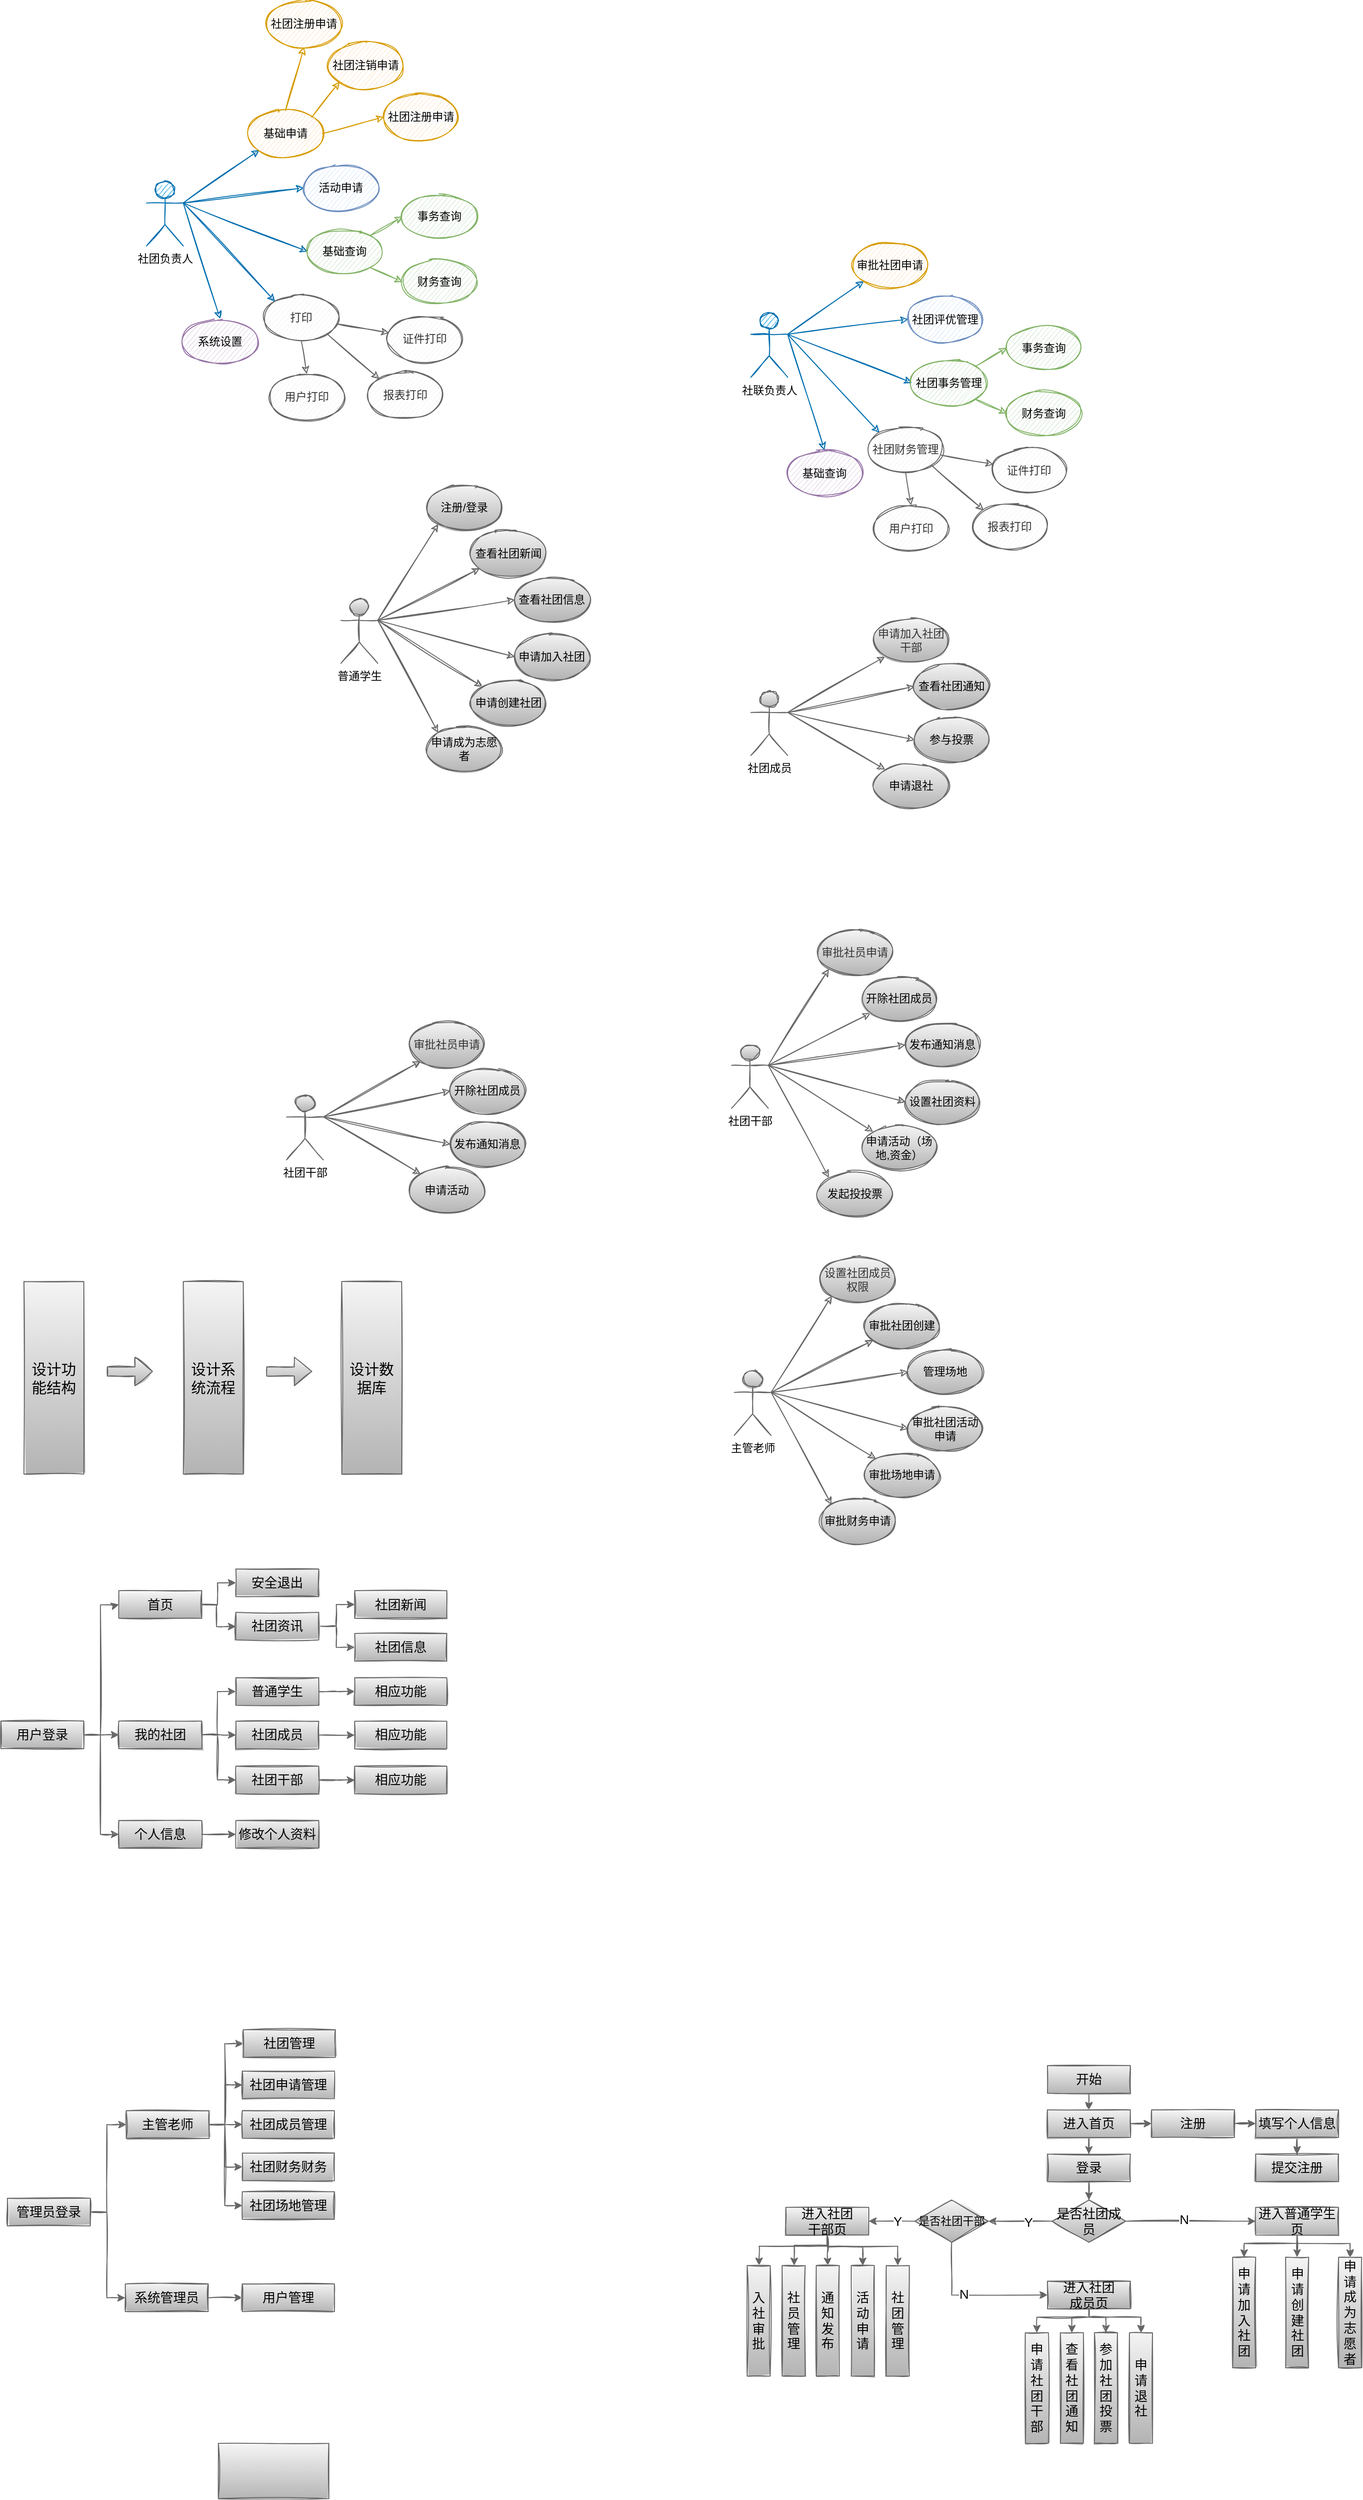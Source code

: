 <mxfile version="15.9.6" type="github">
  <diagram id="XmaePNVC8Tc7l9KdzcP_" name="第 1 页">
    <mxGraphModel dx="1422" dy="754" grid="0" gridSize="10" guides="1" tooltips="1" connect="1" arrows="1" fold="1" page="1" pageScale="1" pageWidth="827" pageHeight="1169" math="0" shadow="0">
      <root>
        <mxCell id="0" />
        <mxCell id="1" parent="0" />
        <mxCell id="C5ShttV1l2_Xfbe3Vpar-7" style="rounded=0;orthogonalLoop=1;jettySize=auto;html=1;exitX=1;exitY=0.333;exitDx=0;exitDy=0;exitPerimeter=0;entryX=0;entryY=1;entryDx=0;entryDy=0;sketch=1;fillColor=#1ba1e2;strokeColor=#006EAF;" edge="1" parent="1" source="C5ShttV1l2_Xfbe3Vpar-1" target="C5ShttV1l2_Xfbe3Vpar-3">
          <mxGeometry relative="1" as="geometry" />
        </mxCell>
        <mxCell id="C5ShttV1l2_Xfbe3Vpar-8" style="edgeStyle=none;rounded=0;orthogonalLoop=1;jettySize=auto;html=1;exitX=1;exitY=0.333;exitDx=0;exitDy=0;exitPerimeter=0;entryX=0;entryY=0.5;entryDx=0;entryDy=0;sketch=1;fillColor=#1ba1e2;strokeColor=#006EAF;" edge="1" parent="1" source="C5ShttV1l2_Xfbe3Vpar-1" target="C5ShttV1l2_Xfbe3Vpar-5">
          <mxGeometry relative="1" as="geometry" />
        </mxCell>
        <mxCell id="C5ShttV1l2_Xfbe3Vpar-9" style="edgeStyle=none;rounded=0;orthogonalLoop=1;jettySize=auto;html=1;exitX=1;exitY=0.333;exitDx=0;exitDy=0;exitPerimeter=0;entryX=0.5;entryY=0;entryDx=0;entryDy=0;sketch=1;fillColor=#1ba1e2;strokeColor=#006EAF;" edge="1" parent="1" source="C5ShttV1l2_Xfbe3Vpar-1" target="C5ShttV1l2_Xfbe3Vpar-6">
          <mxGeometry relative="1" as="geometry" />
        </mxCell>
        <mxCell id="C5ShttV1l2_Xfbe3Vpar-14" style="edgeStyle=none;rounded=0;orthogonalLoop=1;jettySize=auto;html=1;exitX=1;exitY=0.333;exitDx=0;exitDy=0;exitPerimeter=0;entryX=0;entryY=0.5;entryDx=0;entryDy=0;sketch=1;fillColor=#1ba1e2;strokeColor=#006EAF;" edge="1" parent="1" source="C5ShttV1l2_Xfbe3Vpar-1" target="C5ShttV1l2_Xfbe3Vpar-12">
          <mxGeometry relative="1" as="geometry" />
        </mxCell>
        <mxCell id="C5ShttV1l2_Xfbe3Vpar-27" style="edgeStyle=none;rounded=0;orthogonalLoop=1;jettySize=auto;html=1;exitX=1;exitY=0.333;exitDx=0;exitDy=0;exitPerimeter=0;entryX=0;entryY=0;entryDx=0;entryDy=0;sketch=1;fillColor=#1ba1e2;strokeColor=#006EAF;" edge="1" parent="1" source="C5ShttV1l2_Xfbe3Vpar-1" target="C5ShttV1l2_Xfbe3Vpar-26">
          <mxGeometry relative="1" as="geometry" />
        </mxCell>
        <mxCell id="C5ShttV1l2_Xfbe3Vpar-1" value="&lt;font color=&quot;#000000&quot;&gt;社团负责人&lt;/font&gt;" style="shape=umlActor;verticalLabelPosition=bottom;verticalAlign=top;html=1;outlineConnect=0;sketch=1;fillColor=#1ba1e2;fontColor=#ffffff;strokeColor=#006EAF;" vertex="1" parent="1">
          <mxGeometry x="262" y="394" width="40" height="70" as="geometry" />
        </mxCell>
        <mxCell id="C5ShttV1l2_Xfbe3Vpar-19" style="edgeStyle=none;rounded=0;orthogonalLoop=1;jettySize=auto;html=1;exitX=0.5;exitY=0;exitDx=0;exitDy=0;entryX=0.5;entryY=1;entryDx=0;entryDy=0;sketch=1;fillColor=#ffe6cc;strokeColor=#d79b00;" edge="1" parent="1" source="C5ShttV1l2_Xfbe3Vpar-3" target="C5ShttV1l2_Xfbe3Vpar-16">
          <mxGeometry relative="1" as="geometry" />
        </mxCell>
        <mxCell id="C5ShttV1l2_Xfbe3Vpar-20" style="edgeStyle=none;rounded=0;orthogonalLoop=1;jettySize=auto;html=1;exitX=1;exitY=0;exitDx=0;exitDy=0;entryX=0;entryY=1;entryDx=0;entryDy=0;sketch=1;fillColor=#ffe6cc;strokeColor=#d79b00;" edge="1" parent="1" source="C5ShttV1l2_Xfbe3Vpar-3" target="C5ShttV1l2_Xfbe3Vpar-17">
          <mxGeometry relative="1" as="geometry" />
        </mxCell>
        <mxCell id="C5ShttV1l2_Xfbe3Vpar-21" style="edgeStyle=none;rounded=0;orthogonalLoop=1;jettySize=auto;html=1;exitX=1;exitY=0.5;exitDx=0;exitDy=0;entryX=0;entryY=0.5;entryDx=0;entryDy=0;sketch=1;fillColor=#ffe6cc;strokeColor=#d79b00;" edge="1" parent="1" source="C5ShttV1l2_Xfbe3Vpar-3" target="C5ShttV1l2_Xfbe3Vpar-18">
          <mxGeometry relative="1" as="geometry" />
        </mxCell>
        <mxCell id="C5ShttV1l2_Xfbe3Vpar-3" value="基础申请" style="ellipse;whiteSpace=wrap;html=1;sketch=1;fillColor=#ffe6cc;strokeColor=#d79b00;" vertex="1" parent="1">
          <mxGeometry x="373" y="317" width="80" height="50" as="geometry" />
        </mxCell>
        <mxCell id="C5ShttV1l2_Xfbe3Vpar-24" style="edgeStyle=none;rounded=0;orthogonalLoop=1;jettySize=auto;html=1;exitX=1;exitY=0;exitDx=0;exitDy=0;entryX=0;entryY=0.5;entryDx=0;entryDy=0;sketch=1;fillColor=#d5e8d4;strokeColor=#82b366;" edge="1" parent="1" source="C5ShttV1l2_Xfbe3Vpar-5" target="C5ShttV1l2_Xfbe3Vpar-22">
          <mxGeometry relative="1" as="geometry" />
        </mxCell>
        <mxCell id="C5ShttV1l2_Xfbe3Vpar-25" style="edgeStyle=none;rounded=0;orthogonalLoop=1;jettySize=auto;html=1;exitX=1;exitY=1;exitDx=0;exitDy=0;entryX=0;entryY=0.5;entryDx=0;entryDy=0;sketch=1;fillColor=#d5e8d4;strokeColor=#82b366;" edge="1" parent="1" source="C5ShttV1l2_Xfbe3Vpar-5" target="C5ShttV1l2_Xfbe3Vpar-23">
          <mxGeometry relative="1" as="geometry" />
        </mxCell>
        <mxCell id="C5ShttV1l2_Xfbe3Vpar-5" value="基础查询" style="ellipse;whiteSpace=wrap;html=1;sketch=1;fillColor=#d5e8d4;strokeColor=#82b366;" vertex="1" parent="1">
          <mxGeometry x="437" y="445" width="80" height="50" as="geometry" />
        </mxCell>
        <mxCell id="C5ShttV1l2_Xfbe3Vpar-6" value="系统设置" style="ellipse;whiteSpace=wrap;html=1;sketch=1;fillColor=#e1d5e7;strokeColor=#9673a6;" vertex="1" parent="1">
          <mxGeometry x="302" y="543" width="80" height="50" as="geometry" />
        </mxCell>
        <mxCell id="C5ShttV1l2_Xfbe3Vpar-12" value="活动申请" style="ellipse;whiteSpace=wrap;html=1;sketch=1;fillColor=#dae8fc;strokeColor=#6c8ebf;" vertex="1" parent="1">
          <mxGeometry x="433" y="376" width="80" height="50" as="geometry" />
        </mxCell>
        <mxCell id="C5ShttV1l2_Xfbe3Vpar-16" value="社团注册申请" style="ellipse;whiteSpace=wrap;html=1;sketch=1;fillColor=#ffe6cc;strokeColor=#d79b00;" vertex="1" parent="1">
          <mxGeometry x="393" y="198" width="80" height="50" as="geometry" />
        </mxCell>
        <mxCell id="C5ShttV1l2_Xfbe3Vpar-17" value="社团注销申请" style="ellipse;whiteSpace=wrap;html=1;sketch=1;fillColor=#ffe6cc;strokeColor=#d79b00;" vertex="1" parent="1">
          <mxGeometry x="460" y="243" width="80" height="50" as="geometry" />
        </mxCell>
        <mxCell id="C5ShttV1l2_Xfbe3Vpar-18" value="&#xa;&#xa;&lt;span style=&quot;color: rgb(0, 0, 0); font-family: helvetica; font-size: 12px; font-style: normal; font-weight: 400; letter-spacing: normal; text-align: center; text-indent: 0px; text-transform: none; word-spacing: 0px; background-color: rgb(248, 249, 250); display: inline; float: none;&quot;&gt;社团注册申请&lt;/span&gt;&#xa;&#xa;" style="ellipse;whiteSpace=wrap;html=1;sketch=1;fillColor=#ffe6cc;strokeColor=#d79b00;" vertex="1" parent="1">
          <mxGeometry x="520" y="299" width="80" height="50" as="geometry" />
        </mxCell>
        <mxCell id="C5ShttV1l2_Xfbe3Vpar-22" value="事务查询" style="ellipse;whiteSpace=wrap;html=1;sketch=1;fillColor=#d5e8d4;strokeColor=#82b366;" vertex="1" parent="1">
          <mxGeometry x="540" y="407" width="80" height="50" as="geometry" />
        </mxCell>
        <mxCell id="C5ShttV1l2_Xfbe3Vpar-23" value="财务查询" style="ellipse;whiteSpace=wrap;html=1;sketch=1;fillColor=#d5e8d4;strokeColor=#82b366;" vertex="1" parent="1">
          <mxGeometry x="540" y="478" width="80" height="50" as="geometry" />
        </mxCell>
        <mxCell id="C5ShttV1l2_Xfbe3Vpar-30" value="" style="edgeStyle=none;rounded=0;orthogonalLoop=1;jettySize=auto;html=1;sketch=1;fillColor=#f5f5f5;strokeColor=#666666;" edge="1" parent="1" source="C5ShttV1l2_Xfbe3Vpar-26" target="C5ShttV1l2_Xfbe3Vpar-28">
          <mxGeometry relative="1" as="geometry" />
        </mxCell>
        <mxCell id="C5ShttV1l2_Xfbe3Vpar-31" style="edgeStyle=none;rounded=0;orthogonalLoop=1;jettySize=auto;html=1;exitX=0.5;exitY=1;exitDx=0;exitDy=0;entryX=0.5;entryY=0;entryDx=0;entryDy=0;sketch=1;fillColor=#f5f5f5;strokeColor=#666666;" edge="1" parent="1" source="C5ShttV1l2_Xfbe3Vpar-26" target="C5ShttV1l2_Xfbe3Vpar-29">
          <mxGeometry relative="1" as="geometry" />
        </mxCell>
        <mxCell id="C5ShttV1l2_Xfbe3Vpar-33" style="edgeStyle=none;rounded=0;orthogonalLoop=1;jettySize=auto;html=1;exitX=1;exitY=1;exitDx=0;exitDy=0;entryX=0;entryY=0;entryDx=0;entryDy=0;sketch=1;fillColor=#f5f5f5;strokeColor=#666666;" edge="1" parent="1" source="C5ShttV1l2_Xfbe3Vpar-26" target="C5ShttV1l2_Xfbe3Vpar-32">
          <mxGeometry relative="1" as="geometry" />
        </mxCell>
        <mxCell id="C5ShttV1l2_Xfbe3Vpar-26" value="打印" style="ellipse;whiteSpace=wrap;html=1;sketch=1;fillColor=#f5f5f5;fontColor=#333333;strokeColor=#666666;" vertex="1" parent="1">
          <mxGeometry x="390" y="517" width="80" height="50" as="geometry" />
        </mxCell>
        <mxCell id="C5ShttV1l2_Xfbe3Vpar-28" value="证件打印" style="ellipse;whiteSpace=wrap;html=1;sketch=1;fillColor=#f5f5f5;fontColor=#333333;strokeColor=#666666;" vertex="1" parent="1">
          <mxGeometry x="524" y="540" width="80" height="50" as="geometry" />
        </mxCell>
        <mxCell id="C5ShttV1l2_Xfbe3Vpar-29" value="用户打印" style="ellipse;whiteSpace=wrap;html=1;sketch=1;fillColor=#f5f5f5;fontColor=#333333;strokeColor=#666666;" vertex="1" parent="1">
          <mxGeometry x="396" y="603" width="80" height="50" as="geometry" />
        </mxCell>
        <mxCell id="C5ShttV1l2_Xfbe3Vpar-32" value="报表打印" style="ellipse;whiteSpace=wrap;html=1;sketch=1;fillColor=#f5f5f5;fontColor=#333333;strokeColor=#666666;" vertex="1" parent="1">
          <mxGeometry x="503" y="601" width="80" height="50" as="geometry" />
        </mxCell>
        <mxCell id="C5ShttV1l2_Xfbe3Vpar-37" style="rounded=0;orthogonalLoop=1;jettySize=auto;html=1;exitX=1;exitY=0.333;exitDx=0;exitDy=0;exitPerimeter=0;entryX=0;entryY=1;entryDx=0;entryDy=0;sketch=1;fillColor=#f5f5f5;strokeColor=#666666;gradientColor=#b3b3b3;" edge="1" parent="1" source="C5ShttV1l2_Xfbe3Vpar-42" target="C5ShttV1l2_Xfbe3Vpar-99">
          <mxGeometry relative="1" as="geometry">
            <mxPoint x="1055.618" y="912.616" as="targetPoint" />
          </mxGeometry>
        </mxCell>
        <mxCell id="C5ShttV1l2_Xfbe3Vpar-38" style="edgeStyle=none;rounded=0;orthogonalLoop=1;jettySize=auto;html=1;exitX=1;exitY=0.333;exitDx=0;exitDy=0;exitPerimeter=0;sketch=1;fillColor=#f5f5f5;strokeColor=#666666;entryX=0;entryY=0.5;entryDx=0;entryDy=0;gradientColor=#b3b3b3;" edge="1" parent="1" source="C5ShttV1l2_Xfbe3Vpar-42" target="C5ShttV1l2_Xfbe3Vpar-101">
          <mxGeometry relative="1" as="geometry">
            <mxPoint x="1089" y="1005" as="targetPoint" />
            <Array as="points" />
          </mxGeometry>
        </mxCell>
        <mxCell id="C5ShttV1l2_Xfbe3Vpar-40" style="edgeStyle=none;rounded=0;orthogonalLoop=1;jettySize=auto;html=1;exitX=1;exitY=0.333;exitDx=0;exitDy=0;exitPerimeter=0;entryX=0;entryY=0.5;entryDx=0;entryDy=0;sketch=1;fillColor=#f5f5f5;strokeColor=#666666;gradientColor=#b3b3b3;" edge="1" parent="1" source="C5ShttV1l2_Xfbe3Vpar-42" target="C5ShttV1l2_Xfbe3Vpar-45">
          <mxGeometry relative="1" as="geometry">
            <mxPoint x="1093" y="945" as="targetPoint" />
          </mxGeometry>
        </mxCell>
        <mxCell id="C5ShttV1l2_Xfbe3Vpar-41" style="edgeStyle=none;rounded=0;orthogonalLoop=1;jettySize=auto;html=1;exitX=1;exitY=0.333;exitDx=0;exitDy=0;exitPerimeter=0;entryX=0;entryY=0;entryDx=0;entryDy=0;sketch=1;fillColor=#f5f5f5;strokeColor=#666666;gradientColor=#b3b3b3;" edge="1" parent="1" source="C5ShttV1l2_Xfbe3Vpar-42" target="C5ShttV1l2_Xfbe3Vpar-100">
          <mxGeometry relative="1" as="geometry">
            <mxPoint x="1055.618" y="1036.884" as="targetPoint" />
          </mxGeometry>
        </mxCell>
        <mxCell id="C5ShttV1l2_Xfbe3Vpar-42" value="&lt;font color=&quot;#000000&quot;&gt;社团成员&lt;/font&gt;" style="shape=umlActor;verticalLabelPosition=bottom;verticalAlign=top;html=1;outlineConnect=0;sketch=1;fillColor=#f5f5f5;strokeColor=#666666;gradientColor=#b3b3b3;" vertex="1" parent="1">
          <mxGeometry x="918" y="947" width="40" height="70" as="geometry" />
        </mxCell>
        <mxCell id="C5ShttV1l2_Xfbe3Vpar-45" value="查看社团通知" style="ellipse;whiteSpace=wrap;html=1;sketch=1;fillColor=#f5f5f5;strokeColor=#666666;gradientColor=#b3b3b3;" vertex="1" parent="1">
          <mxGeometry x="1096" y="917" width="80" height="50" as="geometry" />
        </mxCell>
        <mxCell id="C5ShttV1l2_Xfbe3Vpar-49" style="rounded=0;orthogonalLoop=1;jettySize=auto;html=1;exitX=1;exitY=0.333;exitDx=0;exitDy=0;exitPerimeter=0;entryX=0;entryY=1;entryDx=0;entryDy=0;sketch=1;fillColor=#1ba1e2;strokeColor=#006EAF;" edge="1" parent="1" source="C5ShttV1l2_Xfbe3Vpar-54" target="C5ShttV1l2_Xfbe3Vpar-58">
          <mxGeometry relative="1" as="geometry" />
        </mxCell>
        <mxCell id="C5ShttV1l2_Xfbe3Vpar-50" style="edgeStyle=none;rounded=0;orthogonalLoop=1;jettySize=auto;html=1;exitX=1;exitY=0.333;exitDx=0;exitDy=0;exitPerimeter=0;entryX=0;entryY=0.5;entryDx=0;entryDy=0;sketch=1;fillColor=#1ba1e2;strokeColor=#006EAF;" edge="1" parent="1" source="C5ShttV1l2_Xfbe3Vpar-54" target="C5ShttV1l2_Xfbe3Vpar-61">
          <mxGeometry relative="1" as="geometry" />
        </mxCell>
        <mxCell id="C5ShttV1l2_Xfbe3Vpar-51" style="edgeStyle=none;rounded=0;orthogonalLoop=1;jettySize=auto;html=1;exitX=1;exitY=0.333;exitDx=0;exitDy=0;exitPerimeter=0;entryX=0.5;entryY=0;entryDx=0;entryDy=0;sketch=1;fillColor=#1ba1e2;strokeColor=#006EAF;" edge="1" parent="1" source="C5ShttV1l2_Xfbe3Vpar-54" target="C5ShttV1l2_Xfbe3Vpar-62">
          <mxGeometry relative="1" as="geometry" />
        </mxCell>
        <mxCell id="C5ShttV1l2_Xfbe3Vpar-52" style="edgeStyle=none;rounded=0;orthogonalLoop=1;jettySize=auto;html=1;exitX=1;exitY=0.333;exitDx=0;exitDy=0;exitPerimeter=0;entryX=0;entryY=0.5;entryDx=0;entryDy=0;sketch=1;fillColor=#1ba1e2;strokeColor=#006EAF;" edge="1" parent="1" source="C5ShttV1l2_Xfbe3Vpar-54" target="C5ShttV1l2_Xfbe3Vpar-63">
          <mxGeometry relative="1" as="geometry" />
        </mxCell>
        <mxCell id="C5ShttV1l2_Xfbe3Vpar-53" style="edgeStyle=none;rounded=0;orthogonalLoop=1;jettySize=auto;html=1;exitX=1;exitY=0.333;exitDx=0;exitDy=0;exitPerimeter=0;entryX=0;entryY=0;entryDx=0;entryDy=0;sketch=1;fillColor=#1ba1e2;strokeColor=#006EAF;" edge="1" parent="1" source="C5ShttV1l2_Xfbe3Vpar-54" target="C5ShttV1l2_Xfbe3Vpar-72">
          <mxGeometry relative="1" as="geometry" />
        </mxCell>
        <mxCell id="C5ShttV1l2_Xfbe3Vpar-54" value="&lt;font color=&quot;#000000&quot;&gt;社联负责人&lt;/font&gt;" style="shape=umlActor;verticalLabelPosition=bottom;verticalAlign=top;html=1;outlineConnect=0;sketch=1;fillColor=#1ba1e2;fontColor=#ffffff;strokeColor=#006EAF;" vertex="1" parent="1">
          <mxGeometry x="918" y="536.5" width="40" height="70" as="geometry" />
        </mxCell>
        <mxCell id="C5ShttV1l2_Xfbe3Vpar-58" value="审批社团申请" style="ellipse;whiteSpace=wrap;html=1;sketch=1;fillColor=#ffe6cc;strokeColor=#d79b00;" vertex="1" parent="1">
          <mxGeometry x="1029" y="459.5" width="80" height="50" as="geometry" />
        </mxCell>
        <mxCell id="C5ShttV1l2_Xfbe3Vpar-59" style="edgeStyle=none;rounded=0;orthogonalLoop=1;jettySize=auto;html=1;exitX=1;exitY=0;exitDx=0;exitDy=0;entryX=0;entryY=0.5;entryDx=0;entryDy=0;sketch=1;fillColor=#d5e8d4;strokeColor=#82b366;" edge="1" parent="1" source="C5ShttV1l2_Xfbe3Vpar-61" target="C5ShttV1l2_Xfbe3Vpar-67">
          <mxGeometry relative="1" as="geometry" />
        </mxCell>
        <mxCell id="C5ShttV1l2_Xfbe3Vpar-60" style="edgeStyle=none;rounded=0;orthogonalLoop=1;jettySize=auto;html=1;exitX=1;exitY=1;exitDx=0;exitDy=0;entryX=0;entryY=0.5;entryDx=0;entryDy=0;sketch=1;fillColor=#d5e8d4;strokeColor=#82b366;" edge="1" parent="1" source="C5ShttV1l2_Xfbe3Vpar-61" target="C5ShttV1l2_Xfbe3Vpar-68">
          <mxGeometry relative="1" as="geometry" />
        </mxCell>
        <mxCell id="C5ShttV1l2_Xfbe3Vpar-61" value="社团事务管理" style="ellipse;whiteSpace=wrap;html=1;sketch=1;fillColor=#d5e8d4;strokeColor=#82b366;" vertex="1" parent="1">
          <mxGeometry x="1093" y="587.5" width="80" height="50" as="geometry" />
        </mxCell>
        <mxCell id="C5ShttV1l2_Xfbe3Vpar-62" value="基础查询" style="ellipse;whiteSpace=wrap;html=1;sketch=1;fillColor=#e1d5e7;strokeColor=#9673a6;" vertex="1" parent="1">
          <mxGeometry x="958" y="685.5" width="80" height="50" as="geometry" />
        </mxCell>
        <mxCell id="C5ShttV1l2_Xfbe3Vpar-63" value="社团评优管理" style="ellipse;whiteSpace=wrap;html=1;sketch=1;fillColor=#dae8fc;strokeColor=#6c8ebf;" vertex="1" parent="1">
          <mxGeometry x="1089" y="518.5" width="80" height="50" as="geometry" />
        </mxCell>
        <mxCell id="C5ShttV1l2_Xfbe3Vpar-67" value="事务查询" style="ellipse;whiteSpace=wrap;html=1;sketch=1;fillColor=#d5e8d4;strokeColor=#82b366;" vertex="1" parent="1">
          <mxGeometry x="1196" y="549.5" width="80" height="50" as="geometry" />
        </mxCell>
        <mxCell id="C5ShttV1l2_Xfbe3Vpar-68" value="财务查询" style="ellipse;whiteSpace=wrap;html=1;sketch=1;fillColor=#d5e8d4;strokeColor=#82b366;" vertex="1" parent="1">
          <mxGeometry x="1196" y="620.5" width="80" height="50" as="geometry" />
        </mxCell>
        <mxCell id="C5ShttV1l2_Xfbe3Vpar-69" value="" style="edgeStyle=none;rounded=0;orthogonalLoop=1;jettySize=auto;html=1;sketch=1;fillColor=#f5f5f5;strokeColor=#666666;" edge="1" parent="1" source="C5ShttV1l2_Xfbe3Vpar-72" target="C5ShttV1l2_Xfbe3Vpar-73">
          <mxGeometry relative="1" as="geometry" />
        </mxCell>
        <mxCell id="C5ShttV1l2_Xfbe3Vpar-70" style="edgeStyle=none;rounded=0;orthogonalLoop=1;jettySize=auto;html=1;exitX=0.5;exitY=1;exitDx=0;exitDy=0;entryX=0.5;entryY=0;entryDx=0;entryDy=0;sketch=1;fillColor=#f5f5f5;strokeColor=#666666;" edge="1" parent="1" source="C5ShttV1l2_Xfbe3Vpar-72" target="C5ShttV1l2_Xfbe3Vpar-74">
          <mxGeometry relative="1" as="geometry" />
        </mxCell>
        <mxCell id="C5ShttV1l2_Xfbe3Vpar-71" style="edgeStyle=none;rounded=0;orthogonalLoop=1;jettySize=auto;html=1;exitX=1;exitY=1;exitDx=0;exitDy=0;entryX=0;entryY=0;entryDx=0;entryDy=0;sketch=1;fillColor=#f5f5f5;strokeColor=#666666;" edge="1" parent="1" source="C5ShttV1l2_Xfbe3Vpar-72" target="C5ShttV1l2_Xfbe3Vpar-75">
          <mxGeometry relative="1" as="geometry" />
        </mxCell>
        <mxCell id="C5ShttV1l2_Xfbe3Vpar-72" value="社团财务管理" style="ellipse;whiteSpace=wrap;html=1;sketch=1;fillColor=#f5f5f5;fontColor=#333333;strokeColor=#666666;" vertex="1" parent="1">
          <mxGeometry x="1046" y="659.5" width="80" height="50" as="geometry" />
        </mxCell>
        <mxCell id="C5ShttV1l2_Xfbe3Vpar-73" value="证件打印" style="ellipse;whiteSpace=wrap;html=1;sketch=1;fillColor=#f5f5f5;fontColor=#333333;strokeColor=#666666;" vertex="1" parent="1">
          <mxGeometry x="1180" y="682.5" width="80" height="50" as="geometry" />
        </mxCell>
        <mxCell id="C5ShttV1l2_Xfbe3Vpar-74" value="用户打印" style="ellipse;whiteSpace=wrap;html=1;sketch=1;fillColor=#f5f5f5;fontColor=#333333;strokeColor=#666666;" vertex="1" parent="1">
          <mxGeometry x="1052" y="745.5" width="80" height="50" as="geometry" />
        </mxCell>
        <mxCell id="C5ShttV1l2_Xfbe3Vpar-75" value="报表打印" style="ellipse;whiteSpace=wrap;html=1;sketch=1;fillColor=#f5f5f5;fontColor=#333333;strokeColor=#666666;" vertex="1" parent="1">
          <mxGeometry x="1159" y="743.5" width="80" height="50" as="geometry" />
        </mxCell>
        <mxCell id="C5ShttV1l2_Xfbe3Vpar-83" style="rounded=0;orthogonalLoop=1;jettySize=auto;html=1;exitX=1;exitY=0.333;exitDx=0;exitDy=0;exitPerimeter=0;entryX=0;entryY=0.5;entryDx=0;entryDy=0;sketch=1;fillColor=#f5f5f5;strokeColor=#666666;gradientColor=#b3b3b3;" edge="1" parent="1" source="C5ShttV1l2_Xfbe3Vpar-89" target="C5ShttV1l2_Xfbe3Vpar-90">
          <mxGeometry relative="1" as="geometry" />
        </mxCell>
        <mxCell id="C5ShttV1l2_Xfbe3Vpar-84" style="edgeStyle=none;rounded=0;orthogonalLoop=1;jettySize=auto;html=1;exitX=1;exitY=0.333;exitDx=0;exitDy=0;exitPerimeter=0;entryX=0;entryY=0;entryDx=0;entryDy=0;sketch=1;fillColor=#f5f5f5;strokeColor=#666666;gradientColor=#b3b3b3;" edge="1" parent="1" source="C5ShttV1l2_Xfbe3Vpar-89" target="C5ShttV1l2_Xfbe3Vpar-91">
          <mxGeometry relative="1" as="geometry" />
        </mxCell>
        <mxCell id="C5ShttV1l2_Xfbe3Vpar-86" style="edgeStyle=none;rounded=0;orthogonalLoop=1;jettySize=auto;html=1;exitX=1;exitY=0.333;exitDx=0;exitDy=0;exitPerimeter=0;entryX=0;entryY=0.5;entryDx=0;entryDy=0;sketch=1;fillColor=#f5f5f5;strokeColor=#666666;gradientColor=#b3b3b3;" edge="1" parent="1" source="C5ShttV1l2_Xfbe3Vpar-89" target="C5ShttV1l2_Xfbe3Vpar-93">
          <mxGeometry relative="1" as="geometry" />
        </mxCell>
        <mxCell id="C5ShttV1l2_Xfbe3Vpar-88" style="edgeStyle=none;rounded=0;sketch=1;orthogonalLoop=1;jettySize=auto;html=1;exitX=1;exitY=0.333;exitDx=0;exitDy=0;exitPerimeter=0;fontColor=#000000;fillColor=#f5f5f5;strokeColor=#666666;gradientColor=#b3b3b3;" edge="1" parent="1" source="C5ShttV1l2_Xfbe3Vpar-89" target="C5ShttV1l2_Xfbe3Vpar-95">
          <mxGeometry relative="1" as="geometry" />
        </mxCell>
        <mxCell id="C5ShttV1l2_Xfbe3Vpar-105" style="edgeStyle=none;rounded=0;sketch=1;orthogonalLoop=1;jettySize=auto;html=1;exitX=1;exitY=0.333;exitDx=0;exitDy=0;exitPerimeter=0;entryX=0;entryY=1;entryDx=0;entryDy=0;fontColor=#000000;fillColor=#f5f5f5;strokeColor=#666666;gradientColor=#b3b3b3;" edge="1" parent="1" source="C5ShttV1l2_Xfbe3Vpar-89" target="C5ShttV1l2_Xfbe3Vpar-103">
          <mxGeometry relative="1" as="geometry" />
        </mxCell>
        <mxCell id="C5ShttV1l2_Xfbe3Vpar-106" style="edgeStyle=none;rounded=0;sketch=1;orthogonalLoop=1;jettySize=auto;html=1;exitX=1;exitY=0.333;exitDx=0;exitDy=0;exitPerimeter=0;entryX=0;entryY=0;entryDx=0;entryDy=0;fontColor=#000000;fillColor=#f5f5f5;strokeColor=#666666;gradientColor=#b3b3b3;" edge="1" parent="1" source="C5ShttV1l2_Xfbe3Vpar-89" target="C5ShttV1l2_Xfbe3Vpar-102">
          <mxGeometry relative="1" as="geometry" />
        </mxCell>
        <mxCell id="C5ShttV1l2_Xfbe3Vpar-89" value="&lt;font color=&quot;#000000&quot;&gt;普通学生&lt;/font&gt;" style="shape=umlActor;verticalLabelPosition=bottom;verticalAlign=top;html=1;outlineConnect=0;sketch=1;fillColor=#f5f5f5;strokeColor=#666666;gradientColor=#b3b3b3;" vertex="1" parent="1">
          <mxGeometry x="473" y="847" width="40" height="70" as="geometry" />
        </mxCell>
        <mxCell id="C5ShttV1l2_Xfbe3Vpar-90" value="&lt;span&gt;查看社团信息&lt;/span&gt;" style="ellipse;whiteSpace=wrap;html=1;sketch=1;fillColor=#f5f5f5;strokeColor=#666666;gradientColor=#b3b3b3;" vertex="1" parent="1">
          <mxGeometry x="662" y="823" width="80" height="50" as="geometry" />
        </mxCell>
        <mxCell id="C5ShttV1l2_Xfbe3Vpar-91" value="&lt;span&gt;申请创建社团&lt;/span&gt;" style="ellipse;whiteSpace=wrap;html=1;sketch=1;fillColor=#f5f5f5;strokeColor=#666666;gradientColor=#b3b3b3;" vertex="1" parent="1">
          <mxGeometry x="615" y="935" width="80" height="50" as="geometry" />
        </mxCell>
        <mxCell id="C5ShttV1l2_Xfbe3Vpar-93" value="&lt;span&gt;申请加入社团&lt;/span&gt;" style="ellipse;whiteSpace=wrap;html=1;sketch=1;fillColor=#f5f5f5;strokeColor=#666666;gradientColor=#b3b3b3;" vertex="1" parent="1">
          <mxGeometry x="662" y="885" width="80" height="50" as="geometry" />
        </mxCell>
        <mxCell id="C5ShttV1l2_Xfbe3Vpar-95" value="&lt;span&gt;查看社团新闻&lt;/span&gt;" style="ellipse;whiteSpace=wrap;html=1;sketch=1;fillColor=#f5f5f5;strokeColor=#666666;gradientColor=#b3b3b3;" vertex="1" parent="1">
          <mxGeometry x="615" y="773" width="80" height="50" as="geometry" />
        </mxCell>
        <mxCell id="C5ShttV1l2_Xfbe3Vpar-99" value="&lt;span style=&quot;color: rgb(51 , 51 , 51)&quot;&gt;申请加入社团干部&lt;/span&gt;" style="ellipse;whiteSpace=wrap;html=1;sketch=1;fillColor=#f5f5f5;strokeColor=#666666;gradientColor=#b3b3b3;" vertex="1" parent="1">
          <mxGeometry x="1052" y="867" width="80" height="50" as="geometry" />
        </mxCell>
        <mxCell id="C5ShttV1l2_Xfbe3Vpar-100" value="申请退社" style="ellipse;whiteSpace=wrap;html=1;sketch=1;fillColor=#f5f5f5;strokeColor=#666666;gradientColor=#b3b3b3;" vertex="1" parent="1">
          <mxGeometry x="1052" y="1025" width="80" height="50" as="geometry" />
        </mxCell>
        <mxCell id="C5ShttV1l2_Xfbe3Vpar-101" value="参与投票" style="ellipse;whiteSpace=wrap;html=1;sketch=1;fillColor=#f5f5f5;strokeColor=#666666;gradientColor=#b3b3b3;" vertex="1" parent="1">
          <mxGeometry x="1096" y="975" width="80" height="50" as="geometry" />
        </mxCell>
        <mxCell id="C5ShttV1l2_Xfbe3Vpar-102" value="&lt;span&gt;申请成为志愿者&lt;/span&gt;" style="ellipse;whiteSpace=wrap;html=1;sketch=1;fillColor=#f5f5f5;strokeColor=#666666;gradientColor=#b3b3b3;" vertex="1" parent="1">
          <mxGeometry x="567" y="985" width="80" height="50" as="geometry" />
        </mxCell>
        <mxCell id="C5ShttV1l2_Xfbe3Vpar-103" value="注册/登录" style="ellipse;whiteSpace=wrap;html=1;sketch=1;fillColor=#f5f5f5;gradientColor=#b3b3b3;strokeColor=#666666;" vertex="1" parent="1">
          <mxGeometry x="567" y="723" width="80" height="50" as="geometry" />
        </mxCell>
        <mxCell id="C5ShttV1l2_Xfbe3Vpar-112" style="rounded=0;orthogonalLoop=1;jettySize=auto;html=1;exitX=1;exitY=0.333;exitDx=0;exitDy=0;exitPerimeter=0;entryX=0;entryY=1;entryDx=0;entryDy=0;sketch=1;fillColor=#f5f5f5;strokeColor=#666666;gradientColor=#b3b3b3;" edge="1" source="C5ShttV1l2_Xfbe3Vpar-116" target="C5ShttV1l2_Xfbe3Vpar-118" parent="1">
          <mxGeometry relative="1" as="geometry">
            <mxPoint x="551.618" y="1351.616" as="targetPoint" />
          </mxGeometry>
        </mxCell>
        <mxCell id="C5ShttV1l2_Xfbe3Vpar-113" style="edgeStyle=none;rounded=0;orthogonalLoop=1;jettySize=auto;html=1;exitX=1;exitY=0.333;exitDx=0;exitDy=0;exitPerimeter=0;sketch=1;fillColor=#f5f5f5;strokeColor=#666666;entryX=0;entryY=0.5;entryDx=0;entryDy=0;gradientColor=#b3b3b3;" edge="1" source="C5ShttV1l2_Xfbe3Vpar-116" target="C5ShttV1l2_Xfbe3Vpar-120" parent="1">
          <mxGeometry relative="1" as="geometry">
            <mxPoint x="585" y="1444" as="targetPoint" />
            <Array as="points" />
          </mxGeometry>
        </mxCell>
        <mxCell id="C5ShttV1l2_Xfbe3Vpar-114" style="edgeStyle=none;rounded=0;orthogonalLoop=1;jettySize=auto;html=1;exitX=1;exitY=0.333;exitDx=0;exitDy=0;exitPerimeter=0;entryX=0;entryY=0.5;entryDx=0;entryDy=0;sketch=1;fillColor=#f5f5f5;strokeColor=#666666;gradientColor=#b3b3b3;" edge="1" source="C5ShttV1l2_Xfbe3Vpar-116" target="C5ShttV1l2_Xfbe3Vpar-117" parent="1">
          <mxGeometry relative="1" as="geometry">
            <mxPoint x="589" y="1384" as="targetPoint" />
          </mxGeometry>
        </mxCell>
        <mxCell id="C5ShttV1l2_Xfbe3Vpar-115" style="edgeStyle=none;rounded=0;orthogonalLoop=1;jettySize=auto;html=1;exitX=1;exitY=0.333;exitDx=0;exitDy=0;exitPerimeter=0;entryX=0;entryY=0;entryDx=0;entryDy=0;sketch=1;fillColor=#f5f5f5;strokeColor=#666666;gradientColor=#b3b3b3;" edge="1" source="C5ShttV1l2_Xfbe3Vpar-116" target="C5ShttV1l2_Xfbe3Vpar-119" parent="1">
          <mxGeometry relative="1" as="geometry">
            <mxPoint x="551.618" y="1475.884" as="targetPoint" />
          </mxGeometry>
        </mxCell>
        <mxCell id="C5ShttV1l2_Xfbe3Vpar-116" value="&lt;font color=&quot;#000000&quot;&gt;社团干部&lt;/font&gt;" style="shape=umlActor;verticalLabelPosition=bottom;verticalAlign=top;html=1;outlineConnect=0;sketch=1;fillColor=#f5f5f5;strokeColor=#666666;gradientColor=#b3b3b3;" vertex="1" parent="1">
          <mxGeometry x="414" y="1386" width="40" height="70" as="geometry" />
        </mxCell>
        <mxCell id="C5ShttV1l2_Xfbe3Vpar-117" value="开除社团成员" style="ellipse;whiteSpace=wrap;html=1;sketch=1;fillColor=#f5f5f5;strokeColor=#666666;gradientColor=#b3b3b3;" vertex="1" parent="1">
          <mxGeometry x="592" y="1356" width="80" height="50" as="geometry" />
        </mxCell>
        <mxCell id="C5ShttV1l2_Xfbe3Vpar-118" value="&lt;span style=&quot;color: rgb(51 , 51 , 51)&quot;&gt;审批社员申请&lt;/span&gt;" style="ellipse;whiteSpace=wrap;html=1;sketch=1;fillColor=#f5f5f5;strokeColor=#666666;gradientColor=#b3b3b3;" vertex="1" parent="1">
          <mxGeometry x="548" y="1306" width="80" height="50" as="geometry" />
        </mxCell>
        <mxCell id="C5ShttV1l2_Xfbe3Vpar-119" value="申请活动" style="ellipse;whiteSpace=wrap;html=1;sketch=1;fillColor=#f5f5f5;strokeColor=#666666;gradientColor=#b3b3b3;" vertex="1" parent="1">
          <mxGeometry x="548" y="1464" width="80" height="50" as="geometry" />
        </mxCell>
        <mxCell id="C5ShttV1l2_Xfbe3Vpar-120" value="发布通知消息" style="ellipse;whiteSpace=wrap;html=1;sketch=1;fillColor=#f5f5f5;strokeColor=#666666;gradientColor=#b3b3b3;" vertex="1" parent="1">
          <mxGeometry x="592" y="1414" width="80" height="50" as="geometry" />
        </mxCell>
        <mxCell id="C5ShttV1l2_Xfbe3Vpar-121" style="rounded=0;orthogonalLoop=1;jettySize=auto;html=1;exitX=1;exitY=0.333;exitDx=0;exitDy=0;exitPerimeter=0;entryX=0;entryY=0.5;entryDx=0;entryDy=0;sketch=1;fillColor=#f5f5f5;strokeColor=#666666;gradientColor=#b3b3b3;" edge="1" parent="1" source="C5ShttV1l2_Xfbe3Vpar-127" target="C5ShttV1l2_Xfbe3Vpar-128">
          <mxGeometry relative="1" as="geometry" />
        </mxCell>
        <mxCell id="C5ShttV1l2_Xfbe3Vpar-122" style="edgeStyle=none;rounded=0;orthogonalLoop=1;jettySize=auto;html=1;exitX=1;exitY=0.333;exitDx=0;exitDy=0;exitPerimeter=0;entryX=0;entryY=0;entryDx=0;entryDy=0;sketch=1;fillColor=#f5f5f5;strokeColor=#666666;gradientColor=#b3b3b3;" edge="1" parent="1" source="C5ShttV1l2_Xfbe3Vpar-127" target="C5ShttV1l2_Xfbe3Vpar-129">
          <mxGeometry relative="1" as="geometry" />
        </mxCell>
        <mxCell id="C5ShttV1l2_Xfbe3Vpar-123" style="edgeStyle=none;rounded=0;orthogonalLoop=1;jettySize=auto;html=1;exitX=1;exitY=0.333;exitDx=0;exitDy=0;exitPerimeter=0;entryX=0;entryY=0.5;entryDx=0;entryDy=0;sketch=1;fillColor=#f5f5f5;strokeColor=#666666;gradientColor=#b3b3b3;" edge="1" parent="1" source="C5ShttV1l2_Xfbe3Vpar-127" target="C5ShttV1l2_Xfbe3Vpar-130">
          <mxGeometry relative="1" as="geometry" />
        </mxCell>
        <mxCell id="C5ShttV1l2_Xfbe3Vpar-124" style="edgeStyle=none;rounded=0;sketch=1;orthogonalLoop=1;jettySize=auto;html=1;exitX=1;exitY=0.333;exitDx=0;exitDy=0;exitPerimeter=0;fontColor=#000000;fillColor=#f5f5f5;strokeColor=#666666;gradientColor=#b3b3b3;" edge="1" parent="1" source="C5ShttV1l2_Xfbe3Vpar-127" target="C5ShttV1l2_Xfbe3Vpar-131">
          <mxGeometry relative="1" as="geometry" />
        </mxCell>
        <mxCell id="C5ShttV1l2_Xfbe3Vpar-125" style="edgeStyle=none;rounded=0;sketch=1;orthogonalLoop=1;jettySize=auto;html=1;exitX=1;exitY=0.333;exitDx=0;exitDy=0;exitPerimeter=0;entryX=0;entryY=1;entryDx=0;entryDy=0;fontColor=#000000;fillColor=#f5f5f5;strokeColor=#666666;gradientColor=#b3b3b3;" edge="1" parent="1" source="C5ShttV1l2_Xfbe3Vpar-127" target="C5ShttV1l2_Xfbe3Vpar-133">
          <mxGeometry relative="1" as="geometry" />
        </mxCell>
        <mxCell id="C5ShttV1l2_Xfbe3Vpar-126" style="edgeStyle=none;rounded=0;sketch=1;orthogonalLoop=1;jettySize=auto;html=1;exitX=1;exitY=0.333;exitDx=0;exitDy=0;exitPerimeter=0;entryX=0;entryY=0;entryDx=0;entryDy=0;fontColor=#000000;fillColor=#f5f5f5;strokeColor=#666666;gradientColor=#b3b3b3;" edge="1" parent="1" source="C5ShttV1l2_Xfbe3Vpar-127" target="C5ShttV1l2_Xfbe3Vpar-132">
          <mxGeometry relative="1" as="geometry" />
        </mxCell>
        <mxCell id="C5ShttV1l2_Xfbe3Vpar-127" value="社团干部" style="shape=umlActor;verticalLabelPosition=bottom;verticalAlign=top;html=1;outlineConnect=0;sketch=1;fillColor=#f5f5f5;strokeColor=#666666;gradientColor=#b3b3b3;" vertex="1" parent="1">
          <mxGeometry x="897" y="1330" width="40" height="70" as="geometry" />
        </mxCell>
        <mxCell id="C5ShttV1l2_Xfbe3Vpar-128" value="发布通知消息" style="ellipse;whiteSpace=wrap;html=1;sketch=1;fillColor=#f5f5f5;strokeColor=#666666;gradientColor=#b3b3b3;" vertex="1" parent="1">
          <mxGeometry x="1086" y="1306" width="80" height="50" as="geometry" />
        </mxCell>
        <mxCell id="C5ShttV1l2_Xfbe3Vpar-129" value="申请活动（场地,资金）" style="ellipse;whiteSpace=wrap;html=1;sketch=1;fillColor=#f5f5f5;strokeColor=#666666;gradientColor=#b3b3b3;" vertex="1" parent="1">
          <mxGeometry x="1039" y="1418" width="80" height="50" as="geometry" />
        </mxCell>
        <mxCell id="C5ShttV1l2_Xfbe3Vpar-130" value="&lt;span&gt;设置社团资料&lt;/span&gt;" style="ellipse;whiteSpace=wrap;html=1;sketch=1;fillColor=#f5f5f5;strokeColor=#666666;gradientColor=#b3b3b3;" vertex="1" parent="1">
          <mxGeometry x="1086" y="1368" width="80" height="50" as="geometry" />
        </mxCell>
        <mxCell id="C5ShttV1l2_Xfbe3Vpar-131" value="开除社团成员" style="ellipse;whiteSpace=wrap;html=1;sketch=1;fillColor=#f5f5f5;strokeColor=#666666;gradientColor=#b3b3b3;" vertex="1" parent="1">
          <mxGeometry x="1039" y="1256" width="80" height="50" as="geometry" />
        </mxCell>
        <mxCell id="C5ShttV1l2_Xfbe3Vpar-132" value="&lt;span&gt;发起投投票&lt;/span&gt;" style="ellipse;whiteSpace=wrap;html=1;sketch=1;fillColor=#f5f5f5;strokeColor=#666666;gradientColor=#b3b3b3;" vertex="1" parent="1">
          <mxGeometry x="991" y="1468" width="80" height="50" as="geometry" />
        </mxCell>
        <mxCell id="C5ShttV1l2_Xfbe3Vpar-133" value="&lt;span style=&quot;color: rgb(51 , 51 , 51)&quot;&gt;审批社员申请&lt;/span&gt;" style="ellipse;whiteSpace=wrap;html=1;sketch=1;fillColor=#f5f5f5;gradientColor=#b3b3b3;strokeColor=#666666;" vertex="1" parent="1">
          <mxGeometry x="991" y="1206" width="80" height="50" as="geometry" />
        </mxCell>
        <mxCell id="C5ShttV1l2_Xfbe3Vpar-137" style="rounded=0;orthogonalLoop=1;jettySize=auto;html=1;exitX=1;exitY=0.333;exitDx=0;exitDy=0;exitPerimeter=0;entryX=0;entryY=0.5;entryDx=0;entryDy=0;sketch=1;fillColor=#f5f5f5;strokeColor=#666666;gradientColor=#b3b3b3;" edge="1" parent="1" source="C5ShttV1l2_Xfbe3Vpar-143" target="C5ShttV1l2_Xfbe3Vpar-144">
          <mxGeometry relative="1" as="geometry" />
        </mxCell>
        <mxCell id="C5ShttV1l2_Xfbe3Vpar-138" style="edgeStyle=none;rounded=0;orthogonalLoop=1;jettySize=auto;html=1;exitX=1;exitY=0.333;exitDx=0;exitDy=0;exitPerimeter=0;entryX=0;entryY=0;entryDx=0;entryDy=0;sketch=1;fillColor=#f5f5f5;strokeColor=#666666;gradientColor=#b3b3b3;" edge="1" parent="1" source="C5ShttV1l2_Xfbe3Vpar-143" target="C5ShttV1l2_Xfbe3Vpar-145">
          <mxGeometry relative="1" as="geometry" />
        </mxCell>
        <mxCell id="C5ShttV1l2_Xfbe3Vpar-139" style="edgeStyle=none;rounded=0;orthogonalLoop=1;jettySize=auto;html=1;exitX=1;exitY=0.333;exitDx=0;exitDy=0;exitPerimeter=0;entryX=0;entryY=0.5;entryDx=0;entryDy=0;sketch=1;fillColor=#f5f5f5;strokeColor=#666666;gradientColor=#b3b3b3;" edge="1" parent="1" source="C5ShttV1l2_Xfbe3Vpar-143" target="C5ShttV1l2_Xfbe3Vpar-146">
          <mxGeometry relative="1" as="geometry" />
        </mxCell>
        <mxCell id="C5ShttV1l2_Xfbe3Vpar-140" style="edgeStyle=none;rounded=0;sketch=1;orthogonalLoop=1;jettySize=auto;html=1;exitX=1;exitY=0.333;exitDx=0;exitDy=0;exitPerimeter=0;fontColor=#000000;fillColor=#f5f5f5;strokeColor=#666666;gradientColor=#b3b3b3;" edge="1" parent="1" source="C5ShttV1l2_Xfbe3Vpar-143" target="C5ShttV1l2_Xfbe3Vpar-147">
          <mxGeometry relative="1" as="geometry" />
        </mxCell>
        <mxCell id="C5ShttV1l2_Xfbe3Vpar-141" style="edgeStyle=none;rounded=0;sketch=1;orthogonalLoop=1;jettySize=auto;html=1;exitX=1;exitY=0.333;exitDx=0;exitDy=0;exitPerimeter=0;entryX=0;entryY=1;entryDx=0;entryDy=0;fontColor=#000000;fillColor=#f5f5f5;strokeColor=#666666;gradientColor=#b3b3b3;" edge="1" parent="1" source="C5ShttV1l2_Xfbe3Vpar-143" target="C5ShttV1l2_Xfbe3Vpar-149">
          <mxGeometry relative="1" as="geometry" />
        </mxCell>
        <mxCell id="C5ShttV1l2_Xfbe3Vpar-142" style="edgeStyle=none;rounded=0;sketch=1;orthogonalLoop=1;jettySize=auto;html=1;exitX=1;exitY=0.333;exitDx=0;exitDy=0;exitPerimeter=0;entryX=0;entryY=0;entryDx=0;entryDy=0;fontColor=#000000;fillColor=#f5f5f5;strokeColor=#666666;gradientColor=#b3b3b3;" edge="1" parent="1" source="C5ShttV1l2_Xfbe3Vpar-143" target="C5ShttV1l2_Xfbe3Vpar-148">
          <mxGeometry relative="1" as="geometry" />
        </mxCell>
        <mxCell id="C5ShttV1l2_Xfbe3Vpar-143" value="主管老师" style="shape=umlActor;verticalLabelPosition=bottom;verticalAlign=top;html=1;outlineConnect=0;sketch=1;fillColor=#f5f5f5;strokeColor=#666666;gradientColor=#b3b3b3;" vertex="1" parent="1">
          <mxGeometry x="900" y="1685" width="40" height="70" as="geometry" />
        </mxCell>
        <mxCell id="C5ShttV1l2_Xfbe3Vpar-144" value="管理场地" style="ellipse;whiteSpace=wrap;html=1;sketch=1;fillColor=#f5f5f5;strokeColor=#666666;gradientColor=#b3b3b3;" vertex="1" parent="1">
          <mxGeometry x="1089" y="1661" width="80" height="50" as="geometry" />
        </mxCell>
        <mxCell id="C5ShttV1l2_Xfbe3Vpar-145" value="审批场地申请" style="ellipse;whiteSpace=wrap;html=1;sketch=1;fillColor=#f5f5f5;strokeColor=#666666;gradientColor=#b3b3b3;" vertex="1" parent="1">
          <mxGeometry x="1042" y="1773" width="80" height="50" as="geometry" />
        </mxCell>
        <mxCell id="C5ShttV1l2_Xfbe3Vpar-146" value="审批社团活动申请" style="ellipse;whiteSpace=wrap;html=1;sketch=1;fillColor=#f5f5f5;strokeColor=#666666;gradientColor=#b3b3b3;" vertex="1" parent="1">
          <mxGeometry x="1089" y="1723" width="80" height="50" as="geometry" />
        </mxCell>
        <mxCell id="C5ShttV1l2_Xfbe3Vpar-147" value="审批社团创建" style="ellipse;whiteSpace=wrap;html=1;sketch=1;fillColor=#f5f5f5;strokeColor=#666666;gradientColor=#b3b3b3;" vertex="1" parent="1">
          <mxGeometry x="1042" y="1611" width="80" height="50" as="geometry" />
        </mxCell>
        <mxCell id="C5ShttV1l2_Xfbe3Vpar-148" value="&lt;span&gt;审批财务申请&lt;/span&gt;" style="ellipse;whiteSpace=wrap;html=1;sketch=1;fillColor=#f5f5f5;strokeColor=#666666;gradientColor=#b3b3b3;" vertex="1" parent="1">
          <mxGeometry x="994" y="1823" width="80" height="50" as="geometry" />
        </mxCell>
        <mxCell id="C5ShttV1l2_Xfbe3Vpar-149" value="&lt;span style=&quot;color: rgb(51 , 51 , 51)&quot;&gt;设置社团成员权限&lt;/span&gt;" style="ellipse;whiteSpace=wrap;html=1;sketch=1;fillColor=#f5f5f5;gradientColor=#b3b3b3;strokeColor=#666666;" vertex="1" parent="1">
          <mxGeometry x="994" y="1561" width="80" height="50" as="geometry" />
        </mxCell>
        <mxCell id="C5ShttV1l2_Xfbe3Vpar-150" value="&lt;font style=&quot;font-size: 16px&quot;&gt;设计功能结构&lt;/font&gt;" style="rounded=0;whiteSpace=wrap;html=1;sketch=1;fillColor=#f5f5f5;fillStyle=solid;gradientColor=#b3b3b3;strokeColor=#666666;" vertex="1" parent="1">
          <mxGeometry x="129" y="1588" width="65" height="209" as="geometry" />
        </mxCell>
        <mxCell id="C5ShttV1l2_Xfbe3Vpar-151" value="" style="shape=flexArrow;endArrow=classic;html=1;rounded=0;sketch=1;fontSize=16;fontColor=#000000;strokeColor=#666666;fillColor=#f5f5f5;fillStyle=solid;gradientColor=#b3b3b3;" edge="1" parent="1">
          <mxGeometry width="50" height="50" relative="1" as="geometry">
            <mxPoint x="219" y="1685.63" as="sourcePoint" />
            <mxPoint x="269" y="1685.63" as="targetPoint" />
          </mxGeometry>
        </mxCell>
        <mxCell id="C5ShttV1l2_Xfbe3Vpar-152" value="&lt;font style=&quot;font-size: 16px&quot;&gt;设计系统流程&lt;/font&gt;" style="rounded=0;whiteSpace=wrap;html=1;sketch=1;fillColor=#f5f5f5;fillStyle=solid;gradientColor=#b3b3b3;strokeColor=#666666;" vertex="1" parent="1">
          <mxGeometry x="302" y="1588" width="65" height="209" as="geometry" />
        </mxCell>
        <mxCell id="C5ShttV1l2_Xfbe3Vpar-153" value="" style="shape=flexArrow;endArrow=classic;html=1;rounded=0;sketch=1;fontSize=16;fontColor=#000000;strokeColor=#666666;fillColor=#f5f5f5;fillStyle=solid;gradientColor=#b3b3b3;" edge="1" parent="1">
          <mxGeometry width="50" height="50" relative="1" as="geometry">
            <mxPoint x="392" y="1685.63" as="sourcePoint" />
            <mxPoint x="442" y="1685.63" as="targetPoint" />
          </mxGeometry>
        </mxCell>
        <mxCell id="C5ShttV1l2_Xfbe3Vpar-154" value="&lt;font style=&quot;font-size: 16px&quot;&gt;设计数据库&lt;/font&gt;" style="rounded=0;whiteSpace=wrap;html=1;sketch=1;fillColor=#f5f5f5;fillStyle=solid;gradientColor=#b3b3b3;strokeColor=#666666;" vertex="1" parent="1">
          <mxGeometry x="474" y="1588" width="65" height="209" as="geometry" />
        </mxCell>
        <mxCell id="C5ShttV1l2_Xfbe3Vpar-187" style="edgeStyle=orthogonalEdgeStyle;rounded=0;sketch=1;fillStyle=solid;orthogonalLoop=1;jettySize=auto;html=1;exitX=1;exitY=0.5;exitDx=0;exitDy=0;entryX=0;entryY=0.5;entryDx=0;entryDy=0;fontSize=14;fontColor=#FFFFFF;strokeColor=#666666;fillColor=#f5f5f5;gradientColor=#b3b3b3;" edge="1" parent="1" source="C5ShttV1l2_Xfbe3Vpar-160" target="C5ShttV1l2_Xfbe3Vpar-161">
          <mxGeometry relative="1" as="geometry">
            <Array as="points">
              <mxPoint x="212" y="2080" />
              <mxPoint x="212" y="1939" />
              <mxPoint x="230" y="1939" />
            </Array>
          </mxGeometry>
        </mxCell>
        <mxCell id="C5ShttV1l2_Xfbe3Vpar-188" style="edgeStyle=orthogonalEdgeStyle;rounded=0;sketch=1;fillStyle=solid;orthogonalLoop=1;jettySize=auto;html=1;entryX=0;entryY=0.5;entryDx=0;entryDy=0;fontSize=14;fontColor=#FFFFFF;strokeColor=#666666;fillColor=#f5f5f5;gradientColor=#b3b3b3;" edge="1" parent="1" source="C5ShttV1l2_Xfbe3Vpar-160" target="C5ShttV1l2_Xfbe3Vpar-162">
          <mxGeometry relative="1" as="geometry" />
        </mxCell>
        <mxCell id="C5ShttV1l2_Xfbe3Vpar-189" style="edgeStyle=orthogonalEdgeStyle;rounded=0;sketch=1;fillStyle=solid;orthogonalLoop=1;jettySize=auto;html=1;entryX=0;entryY=0.5;entryDx=0;entryDy=0;fontSize=14;fontColor=#FFFFFF;strokeColor=#666666;fillColor=#f5f5f5;gradientColor=#b3b3b3;" edge="1" parent="1" source="C5ShttV1l2_Xfbe3Vpar-160" target="C5ShttV1l2_Xfbe3Vpar-163">
          <mxGeometry relative="1" as="geometry">
            <Array as="points">
              <mxPoint x="212" y="2080" />
              <mxPoint x="212" y="2188" />
            </Array>
          </mxGeometry>
        </mxCell>
        <mxCell id="C5ShttV1l2_Xfbe3Vpar-160" value="&lt;span style=&quot;font-size: 14px&quot;&gt;用户登录&lt;/span&gt;" style="rounded=0;whiteSpace=wrap;html=1;sketch=1;fillColor=#f5f5f5;fillStyle=solid;gradientColor=#b3b3b3;strokeColor=#666666;" vertex="1" parent="1">
          <mxGeometry x="104" y="2065" width="90" height="30" as="geometry" />
        </mxCell>
        <mxCell id="C5ShttV1l2_Xfbe3Vpar-170" style="edgeStyle=orthogonalEdgeStyle;rounded=0;sketch=1;fillStyle=solid;orthogonalLoop=1;jettySize=auto;html=1;exitX=1;exitY=0.5;exitDx=0;exitDy=0;entryX=0;entryY=0.5;entryDx=0;entryDy=0;fontSize=14;fontColor=#FFFFFF;strokeColor=#666666;fillColor=#f5f5f5;gradientColor=#b3b3b3;" edge="1" parent="1" target="C5ShttV1l2_Xfbe3Vpar-164">
          <mxGeometry relative="1" as="geometry">
            <mxPoint x="318" y="1938.5" as="sourcePoint" />
          </mxGeometry>
        </mxCell>
        <mxCell id="C5ShttV1l2_Xfbe3Vpar-171" value="" style="edgeStyle=orthogonalEdgeStyle;rounded=0;sketch=1;fillStyle=solid;orthogonalLoop=1;jettySize=auto;html=1;fontSize=14;fontColor=#FFFFFF;strokeColor=#666666;fillColor=#f5f5f5;gradientColor=#b3b3b3;" edge="1" parent="1" target="C5ShttV1l2_Xfbe3Vpar-167">
          <mxGeometry relative="1" as="geometry">
            <mxPoint x="318" y="1938.537" as="sourcePoint" />
            <Array as="points">
              <mxPoint x="338" y="1938.5" />
              <mxPoint x="338" y="1962.5" />
            </Array>
          </mxGeometry>
        </mxCell>
        <mxCell id="C5ShttV1l2_Xfbe3Vpar-161" value="&lt;span style=&quot;font-size: 14px&quot;&gt;首页&lt;/span&gt;" style="rounded=0;whiteSpace=wrap;html=1;sketch=1;fillColor=#f5f5f5;fillStyle=solid;gradientColor=#b3b3b3;strokeColor=#666666;" vertex="1" parent="1">
          <mxGeometry x="232" y="1923.5" width="90" height="30" as="geometry" />
        </mxCell>
        <mxCell id="C5ShttV1l2_Xfbe3Vpar-184" style="edgeStyle=orthogonalEdgeStyle;rounded=0;sketch=1;fillStyle=solid;orthogonalLoop=1;jettySize=auto;html=1;entryX=0;entryY=0.5;entryDx=0;entryDy=0;fontSize=14;fontColor=#FFFFFF;strokeColor=#666666;fillColor=#f5f5f5;gradientColor=#b3b3b3;" edge="1" parent="1" source="C5ShttV1l2_Xfbe3Vpar-162" target="C5ShttV1l2_Xfbe3Vpar-181">
          <mxGeometry relative="1" as="geometry">
            <Array as="points">
              <mxPoint x="339" y="2080" />
              <mxPoint x="339" y="2033" />
            </Array>
          </mxGeometry>
        </mxCell>
        <mxCell id="C5ShttV1l2_Xfbe3Vpar-185" style="edgeStyle=orthogonalEdgeStyle;rounded=0;sketch=1;fillStyle=solid;orthogonalLoop=1;jettySize=auto;html=1;entryX=0;entryY=0.5;entryDx=0;entryDy=0;fontSize=14;fontColor=#FFFFFF;strokeColor=#666666;fillColor=#f5f5f5;gradientColor=#b3b3b3;" edge="1" parent="1" source="C5ShttV1l2_Xfbe3Vpar-162" target="C5ShttV1l2_Xfbe3Vpar-182">
          <mxGeometry relative="1" as="geometry" />
        </mxCell>
        <mxCell id="C5ShttV1l2_Xfbe3Vpar-186" style="edgeStyle=orthogonalEdgeStyle;rounded=0;sketch=1;fillStyle=solid;orthogonalLoop=1;jettySize=auto;html=1;entryX=0;entryY=0.5;entryDx=0;entryDy=0;fontSize=14;fontColor=#FFFFFF;strokeColor=#666666;fillColor=#f5f5f5;gradientColor=#b3b3b3;" edge="1" parent="1" source="C5ShttV1l2_Xfbe3Vpar-162" target="C5ShttV1l2_Xfbe3Vpar-183">
          <mxGeometry relative="1" as="geometry">
            <Array as="points">
              <mxPoint x="339" y="2080" />
              <mxPoint x="339" y="2129" />
            </Array>
          </mxGeometry>
        </mxCell>
        <mxCell id="C5ShttV1l2_Xfbe3Vpar-162" value="&lt;span style=&quot;font-size: 14px&quot;&gt;我的社团&lt;/span&gt;" style="rounded=0;whiteSpace=wrap;html=1;sketch=1;fillColor=#f5f5f5;fillStyle=solid;gradientColor=#b3b3b3;strokeColor=#666666;" vertex="1" parent="1">
          <mxGeometry x="232" y="2065" width="90" height="30" as="geometry" />
        </mxCell>
        <mxCell id="C5ShttV1l2_Xfbe3Vpar-180" style="edgeStyle=orthogonalEdgeStyle;rounded=0;sketch=1;fillStyle=solid;orthogonalLoop=1;jettySize=auto;html=1;exitX=1;exitY=0.5;exitDx=0;exitDy=0;entryX=0;entryY=0.5;entryDx=0;entryDy=0;fontSize=14;fontColor=#FFFFFF;strokeColor=#666666;fillColor=#f5f5f5;gradientColor=#b3b3b3;" edge="1" parent="1" source="C5ShttV1l2_Xfbe3Vpar-163" target="C5ShttV1l2_Xfbe3Vpar-178">
          <mxGeometry relative="1" as="geometry" />
        </mxCell>
        <mxCell id="C5ShttV1l2_Xfbe3Vpar-163" value="&lt;span style=&quot;font-size: 14px&quot;&gt;个人信息&lt;/span&gt;" style="rounded=0;whiteSpace=wrap;html=1;sketch=1;fillColor=#f5f5f5;fillStyle=solid;gradientColor=#b3b3b3;strokeColor=#666666;" vertex="1" parent="1">
          <mxGeometry x="232" y="2173" width="90" height="30" as="geometry" />
        </mxCell>
        <mxCell id="C5ShttV1l2_Xfbe3Vpar-164" value="&lt;span style=&quot;font-size: 14px&quot;&gt;安全退出&lt;/span&gt;" style="rounded=0;whiteSpace=wrap;html=1;sketch=1;fillColor=#f5f5f5;fillStyle=solid;gradientColor=#b3b3b3;strokeColor=#666666;" vertex="1" parent="1">
          <mxGeometry x="359" y="1900" width="90" height="30" as="geometry" />
        </mxCell>
        <mxCell id="C5ShttV1l2_Xfbe3Vpar-173" style="edgeStyle=orthogonalEdgeStyle;rounded=0;sketch=1;fillStyle=solid;orthogonalLoop=1;jettySize=auto;html=1;exitX=1;exitY=0.5;exitDx=0;exitDy=0;entryX=0;entryY=0.5;entryDx=0;entryDy=0;fontSize=14;fontColor=#FFFFFF;strokeColor=#666666;fillColor=#f5f5f5;gradientColor=#b3b3b3;" edge="1" parent="1" target="C5ShttV1l2_Xfbe3Vpar-168">
          <mxGeometry relative="1" as="geometry">
            <mxPoint x="451" y="1962" as="sourcePoint" />
            <Array as="points">
              <mxPoint x="468" y="1962" />
              <mxPoint x="468" y="1939" />
            </Array>
          </mxGeometry>
        </mxCell>
        <mxCell id="C5ShttV1l2_Xfbe3Vpar-174" style="edgeStyle=orthogonalEdgeStyle;rounded=0;sketch=1;fillStyle=solid;orthogonalLoop=1;jettySize=auto;html=1;entryX=0;entryY=0.5;entryDx=0;entryDy=0;fontSize=14;fontColor=#FFFFFF;strokeColor=#666666;fillColor=#f5f5f5;gradientColor=#b3b3b3;" edge="1" parent="1" target="C5ShttV1l2_Xfbe3Vpar-169">
          <mxGeometry relative="1" as="geometry">
            <mxPoint x="451" y="1962.019" as="sourcePoint" />
            <mxPoint x="488" y="1985.5" as="targetPoint" />
            <Array as="points">
              <mxPoint x="468" y="1962" />
              <mxPoint x="468" y="1985" />
            </Array>
          </mxGeometry>
        </mxCell>
        <mxCell id="C5ShttV1l2_Xfbe3Vpar-167" value="&lt;span style=&quot;font-size: 14px&quot;&gt;社团资讯&lt;/span&gt;" style="rounded=0;whiteSpace=wrap;html=1;sketch=1;fillColor=#f5f5f5;fillStyle=solid;gradientColor=#b3b3b3;strokeColor=#666666;" vertex="1" parent="1">
          <mxGeometry x="359" y="1947" width="90" height="30" as="geometry" />
        </mxCell>
        <mxCell id="C5ShttV1l2_Xfbe3Vpar-168" value="&lt;span style=&quot;font-size: 14px&quot;&gt;社团新闻&lt;/span&gt;" style="rounded=0;whiteSpace=wrap;html=1;sketch=1;fillColor=#f5f5f5;fillStyle=solid;gradientColor=#b3b3b3;strokeColor=#666666;" vertex="1" parent="1">
          <mxGeometry x="488" y="1923.5" width="100" height="30" as="geometry" />
        </mxCell>
        <mxCell id="C5ShttV1l2_Xfbe3Vpar-169" value="&lt;span style=&quot;font-size: 14px&quot;&gt;社团信息&lt;/span&gt;" style="rounded=0;whiteSpace=wrap;html=1;sketch=1;fillColor=#f5f5f5;fillStyle=solid;gradientColor=#b3b3b3;strokeColor=#666666;" vertex="1" parent="1">
          <mxGeometry x="488" y="1970" width="100" height="30" as="geometry" />
        </mxCell>
        <mxCell id="C5ShttV1l2_Xfbe3Vpar-178" value="&lt;span style=&quot;font-size: 14px&quot;&gt;修改个人资料&lt;/span&gt;" style="rounded=0;whiteSpace=wrap;html=1;sketch=1;fillColor=#f5f5f5;fillStyle=solid;gradientColor=#b3b3b3;strokeColor=#666666;" vertex="1" parent="1">
          <mxGeometry x="359" y="2173" width="90" height="30" as="geometry" />
        </mxCell>
        <mxCell id="C5ShttV1l2_Xfbe3Vpar-220" style="edgeStyle=orthogonalEdgeStyle;rounded=0;sketch=1;fillStyle=solid;orthogonalLoop=1;jettySize=auto;html=1;entryX=0;entryY=0.5;entryDx=0;entryDy=0;fontSize=14;fontColor=#FFFFFF;strokeColor=#666666;fillColor=#f5f5f5;gradientColor=#b3b3b3;" edge="1" parent="1" source="C5ShttV1l2_Xfbe3Vpar-181" target="C5ShttV1l2_Xfbe3Vpar-215">
          <mxGeometry relative="1" as="geometry" />
        </mxCell>
        <mxCell id="C5ShttV1l2_Xfbe3Vpar-181" value="&lt;span style=&quot;font-size: 14px&quot;&gt;普通学生&lt;/span&gt;" style="rounded=0;whiteSpace=wrap;html=1;sketch=1;fillColor=#f5f5f5;fillStyle=solid;gradientColor=#b3b3b3;strokeColor=#666666;" vertex="1" parent="1">
          <mxGeometry x="359" y="2018" width="90" height="30" as="geometry" />
        </mxCell>
        <mxCell id="C5ShttV1l2_Xfbe3Vpar-219" style="edgeStyle=orthogonalEdgeStyle;rounded=0;sketch=1;fillStyle=solid;orthogonalLoop=1;jettySize=auto;html=1;exitX=1;exitY=0.5;exitDx=0;exitDy=0;entryX=0;entryY=0.5;entryDx=0;entryDy=0;fontSize=14;fontColor=#FFFFFF;strokeColor=#666666;fillColor=#f5f5f5;gradientColor=#b3b3b3;" edge="1" parent="1" source="C5ShttV1l2_Xfbe3Vpar-182" target="C5ShttV1l2_Xfbe3Vpar-216">
          <mxGeometry relative="1" as="geometry" />
        </mxCell>
        <mxCell id="C5ShttV1l2_Xfbe3Vpar-182" value="&lt;span style=&quot;font-size: 14px&quot;&gt;社团成员&lt;/span&gt;" style="rounded=0;whiteSpace=wrap;html=1;sketch=1;fillColor=#f5f5f5;fillStyle=solid;gradientColor=#b3b3b3;strokeColor=#666666;" vertex="1" parent="1">
          <mxGeometry x="359" y="2065.25" width="90" height="30" as="geometry" />
        </mxCell>
        <mxCell id="C5ShttV1l2_Xfbe3Vpar-218" style="edgeStyle=orthogonalEdgeStyle;rounded=0;sketch=1;fillStyle=solid;orthogonalLoop=1;jettySize=auto;html=1;entryX=0;entryY=0.5;entryDx=0;entryDy=0;fontSize=14;fontColor=#FFFFFF;strokeColor=#666666;fillColor=#f5f5f5;gradientColor=#b3b3b3;" edge="1" parent="1" source="C5ShttV1l2_Xfbe3Vpar-183" target="C5ShttV1l2_Xfbe3Vpar-217">
          <mxGeometry relative="1" as="geometry" />
        </mxCell>
        <mxCell id="C5ShttV1l2_Xfbe3Vpar-183" value="&lt;span style=&quot;font-size: 14px&quot;&gt;社团干部&lt;/span&gt;" style="rounded=0;whiteSpace=wrap;html=1;sketch=1;fillColor=#f5f5f5;fillStyle=solid;gradientColor=#b3b3b3;strokeColor=#666666;" vertex="1" parent="1">
          <mxGeometry x="359" y="2114" width="90" height="30" as="geometry" />
        </mxCell>
        <mxCell id="C5ShttV1l2_Xfbe3Vpar-215" value="&lt;span style=&quot;font-size: 14px&quot;&gt;相应功能&lt;/span&gt;" style="rounded=0;whiteSpace=wrap;html=1;sketch=1;fillColor=#f5f5f5;fillStyle=solid;gradientColor=#b3b3b3;strokeColor=#666666;" vertex="1" parent="1">
          <mxGeometry x="488" y="2018" width="100" height="30" as="geometry" />
        </mxCell>
        <mxCell id="C5ShttV1l2_Xfbe3Vpar-216" value="&lt;span style=&quot;font-size: 14px&quot;&gt;相应功能&lt;/span&gt;" style="rounded=0;whiteSpace=wrap;html=1;sketch=1;fillColor=#f5f5f5;fillStyle=solid;gradientColor=#b3b3b3;strokeColor=#666666;" vertex="1" parent="1">
          <mxGeometry x="488" y="2065.25" width="100" height="30" as="geometry" />
        </mxCell>
        <mxCell id="C5ShttV1l2_Xfbe3Vpar-217" value="&lt;span style=&quot;font-size: 14px&quot;&gt;相应功能&lt;/span&gt;" style="rounded=0;whiteSpace=wrap;html=1;sketch=1;fillColor=#f5f5f5;fillStyle=solid;gradientColor=#b3b3b3;strokeColor=#666666;" vertex="1" parent="1">
          <mxGeometry x="488" y="2114" width="100" height="30" as="geometry" />
        </mxCell>
        <mxCell id="C5ShttV1l2_Xfbe3Vpar-221" style="edgeStyle=orthogonalEdgeStyle;rounded=0;sketch=1;fillStyle=solid;orthogonalLoop=1;jettySize=auto;html=1;exitX=1;exitY=0.5;exitDx=0;exitDy=0;entryX=0;entryY=0.5;entryDx=0;entryDy=0;fontSize=14;fontColor=#000000;strokeColor=#666666;fillColor=#f5f5f5;gradientColor=#b3b3b3;" edge="1" parent="1" source="C5ShttV1l2_Xfbe3Vpar-224" target="C5ShttV1l2_Xfbe3Vpar-227">
          <mxGeometry relative="1" as="geometry">
            <Array as="points">
              <mxPoint x="219" y="2598" />
              <mxPoint x="219" y="2503" />
            </Array>
          </mxGeometry>
        </mxCell>
        <mxCell id="C5ShttV1l2_Xfbe3Vpar-223" style="edgeStyle=orthogonalEdgeStyle;rounded=0;sketch=1;fillStyle=solid;orthogonalLoop=1;jettySize=auto;html=1;entryX=0;entryY=0.5;entryDx=0;entryDy=0;fontSize=14;fontColor=#000000;strokeColor=#666666;fillColor=#f5f5f5;gradientColor=#b3b3b3;" edge="1" parent="1" source="C5ShttV1l2_Xfbe3Vpar-224" target="C5ShttV1l2_Xfbe3Vpar-233">
          <mxGeometry relative="1" as="geometry">
            <Array as="points">
              <mxPoint x="219" y="2598" />
              <mxPoint x="219" y="2691" />
            </Array>
          </mxGeometry>
        </mxCell>
        <mxCell id="C5ShttV1l2_Xfbe3Vpar-224" value="&lt;font&gt;&lt;span style=&quot;font-size: 14px&quot;&gt;管理员登录&lt;/span&gt;&lt;/font&gt;" style="rounded=0;whiteSpace=wrap;html=1;sketch=1;fillColor=#f5f5f5;fillStyle=solid;gradientColor=#b3b3b3;strokeColor=#666666;" vertex="1" parent="1">
          <mxGeometry x="111" y="2583" width="90" height="30" as="geometry" />
        </mxCell>
        <mxCell id="C5ShttV1l2_Xfbe3Vpar-257" style="edgeStyle=orthogonalEdgeStyle;rounded=0;sketch=1;fillStyle=solid;orthogonalLoop=1;jettySize=auto;html=1;entryX=0;entryY=0.5;entryDx=0;entryDy=0;fontSize=14;fontColor=#000000;strokeColor=#666666;fillColor=#f5f5f5;gradientColor=#b3b3b3;" edge="1" parent="1" source="C5ShttV1l2_Xfbe3Vpar-227" target="C5ShttV1l2_Xfbe3Vpar-256">
          <mxGeometry relative="1" as="geometry">
            <Array as="points">
              <mxPoint x="347" y="2503" />
              <mxPoint x="347" y="2415" />
            </Array>
          </mxGeometry>
        </mxCell>
        <mxCell id="C5ShttV1l2_Xfbe3Vpar-258" style="edgeStyle=orthogonalEdgeStyle;rounded=0;sketch=1;fillStyle=solid;orthogonalLoop=1;jettySize=auto;html=1;entryX=0;entryY=0.5;entryDx=0;entryDy=0;fontSize=14;fontColor=#000000;strokeColor=#666666;fillColor=#f5f5f5;gradientColor=#b3b3b3;" edge="1" parent="1" source="C5ShttV1l2_Xfbe3Vpar-227" target="C5ShttV1l2_Xfbe3Vpar-238">
          <mxGeometry relative="1" as="geometry">
            <Array as="points">
              <mxPoint x="347" y="2503" />
              <mxPoint x="347" y="2460" />
            </Array>
          </mxGeometry>
        </mxCell>
        <mxCell id="C5ShttV1l2_Xfbe3Vpar-259" style="edgeStyle=orthogonalEdgeStyle;rounded=0;sketch=1;fillStyle=solid;orthogonalLoop=1;jettySize=auto;html=1;entryX=0;entryY=0.5;entryDx=0;entryDy=0;fontSize=14;fontColor=#000000;strokeColor=#666666;fillColor=#f5f5f5;gradientColor=#b3b3b3;" edge="1" parent="1" source="C5ShttV1l2_Xfbe3Vpar-227" target="C5ShttV1l2_Xfbe3Vpar-239">
          <mxGeometry relative="1" as="geometry">
            <Array as="points">
              <mxPoint x="347" y="2503" />
              <mxPoint x="347" y="2502" />
            </Array>
          </mxGeometry>
        </mxCell>
        <mxCell id="C5ShttV1l2_Xfbe3Vpar-260" style="edgeStyle=orthogonalEdgeStyle;rounded=0;sketch=1;fillStyle=solid;orthogonalLoop=1;jettySize=auto;html=1;entryX=0;entryY=0.5;entryDx=0;entryDy=0;fontSize=14;fontColor=#000000;strokeColor=#666666;fillColor=#f5f5f5;gradientColor=#b3b3b3;" edge="1" parent="1" source="C5ShttV1l2_Xfbe3Vpar-227" target="C5ShttV1l2_Xfbe3Vpar-254">
          <mxGeometry relative="1" as="geometry">
            <Array as="points">
              <mxPoint x="347" y="2503" />
              <mxPoint x="347" y="2549" />
            </Array>
          </mxGeometry>
        </mxCell>
        <mxCell id="C5ShttV1l2_Xfbe3Vpar-261" style="edgeStyle=orthogonalEdgeStyle;rounded=0;sketch=1;fillStyle=solid;orthogonalLoop=1;jettySize=auto;html=1;entryX=0;entryY=0.5;entryDx=0;entryDy=0;fontSize=14;fontColor=#000000;strokeColor=#666666;fillColor=#f5f5f5;gradientColor=#b3b3b3;" edge="1" parent="1" source="C5ShttV1l2_Xfbe3Vpar-227" target="C5ShttV1l2_Xfbe3Vpar-255">
          <mxGeometry relative="1" as="geometry">
            <Array as="points">
              <mxPoint x="347" y="2503" />
              <mxPoint x="347" y="2591" />
            </Array>
          </mxGeometry>
        </mxCell>
        <mxCell id="C5ShttV1l2_Xfbe3Vpar-227" value="&lt;font&gt;&lt;span style=&quot;font-size: 14px&quot;&gt;主管老师&lt;/span&gt;&lt;/font&gt;" style="rounded=0;whiteSpace=wrap;html=1;sketch=1;fillColor=#f5f5f5;fillStyle=solid;gradientColor=#b3b3b3;strokeColor=#666666;" vertex="1" parent="1">
          <mxGeometry x="240" y="2488" width="90" height="30" as="geometry" />
        </mxCell>
        <mxCell id="C5ShttV1l2_Xfbe3Vpar-232" style="edgeStyle=orthogonalEdgeStyle;rounded=0;sketch=1;fillStyle=solid;orthogonalLoop=1;jettySize=auto;html=1;exitX=1;exitY=0.5;exitDx=0;exitDy=0;entryX=0;entryY=0.5;entryDx=0;entryDy=0;fontSize=14;fontColor=#000000;strokeColor=#666666;fillColor=#f5f5f5;gradientColor=#b3b3b3;" edge="1" parent="1" source="C5ShttV1l2_Xfbe3Vpar-233" target="C5ShttV1l2_Xfbe3Vpar-240">
          <mxGeometry relative="1" as="geometry" />
        </mxCell>
        <mxCell id="C5ShttV1l2_Xfbe3Vpar-233" value="&lt;font&gt;&lt;span style=&quot;font-size: 14px&quot;&gt;系统管理员&lt;/span&gt;&lt;/font&gt;" style="rounded=0;whiteSpace=wrap;html=1;sketch=1;fillColor=#f5f5f5;fillStyle=solid;gradientColor=#b3b3b3;strokeColor=#666666;" vertex="1" parent="1">
          <mxGeometry x="239" y="2676" width="90" height="30" as="geometry" />
        </mxCell>
        <mxCell id="C5ShttV1l2_Xfbe3Vpar-238" value="&lt;font&gt;&lt;span style=&quot;font-size: 14px&quot;&gt;社团申请管理&lt;/span&gt;&lt;/font&gt;" style="rounded=0;whiteSpace=wrap;html=1;sketch=1;fillColor=#f5f5f5;fillStyle=solid;gradientColor=#b3b3b3;strokeColor=#666666;" vertex="1" parent="1">
          <mxGeometry x="366" y="2444.88" width="100" height="30" as="geometry" />
        </mxCell>
        <mxCell id="C5ShttV1l2_Xfbe3Vpar-239" value="&lt;font&gt;&lt;span style=&quot;font-size: 14px&quot;&gt;社团成员管理&lt;/span&gt;&lt;/font&gt;" style="rounded=0;whiteSpace=wrap;html=1;sketch=1;fillColor=#f5f5f5;fillStyle=solid;gradientColor=#b3b3b3;strokeColor=#666666;" vertex="1" parent="1">
          <mxGeometry x="366" y="2487.88" width="100" height="30" as="geometry" />
        </mxCell>
        <mxCell id="C5ShttV1l2_Xfbe3Vpar-240" value="&lt;font&gt;&lt;span style=&quot;font-size: 14px&quot;&gt;用户管理&lt;/span&gt;&lt;/font&gt;" style="rounded=0;whiteSpace=wrap;html=1;sketch=1;fillColor=#f5f5f5;fillStyle=solid;gradientColor=#b3b3b3;strokeColor=#666666;" vertex="1" parent="1">
          <mxGeometry x="366" y="2676" width="100" height="30" as="geometry" />
        </mxCell>
        <mxCell id="C5ShttV1l2_Xfbe3Vpar-254" value="&lt;font&gt;&lt;span style=&quot;font-size: 14px&quot;&gt;社团财务财务&lt;/span&gt;&lt;/font&gt;" style="rounded=0;whiteSpace=wrap;html=1;sketch=1;fillColor=#f5f5f5;fillStyle=solid;gradientColor=#b3b3b3;strokeColor=#666666;" vertex="1" parent="1">
          <mxGeometry x="366" y="2533.88" width="100" height="30" as="geometry" />
        </mxCell>
        <mxCell id="C5ShttV1l2_Xfbe3Vpar-255" value="&lt;font&gt;&lt;span style=&quot;font-size: 14px&quot;&gt;社团场地管理&lt;/span&gt;&lt;/font&gt;" style="rounded=0;whiteSpace=wrap;html=1;sketch=1;fillColor=#f5f5f5;fillStyle=solid;gradientColor=#b3b3b3;strokeColor=#666666;" vertex="1" parent="1">
          <mxGeometry x="366" y="2575.88" width="100" height="30" as="geometry" />
        </mxCell>
        <mxCell id="C5ShttV1l2_Xfbe3Vpar-256" value="&lt;font&gt;&lt;span style=&quot;font-size: 14px&quot;&gt;社团管理&lt;/span&gt;&lt;/font&gt;" style="rounded=0;whiteSpace=wrap;html=1;sketch=1;fillColor=#f5f5f5;fillStyle=solid;gradientColor=#b3b3b3;strokeColor=#666666;" vertex="1" parent="1">
          <mxGeometry x="367" y="2400.13" width="100" height="30" as="geometry" />
        </mxCell>
        <mxCell id="C5ShttV1l2_Xfbe3Vpar-262" value="" style="rounded=0;whiteSpace=wrap;html=1;sketch=1;fillStyle=solid;fontSize=14;fillColor=#f5f5f5;gradientColor=#b3b3b3;strokeColor=#666666;" vertex="1" parent="1">
          <mxGeometry x="340" y="2849" width="120" height="60" as="geometry" />
        </mxCell>
        <mxCell id="C5ShttV1l2_Xfbe3Vpar-268" style="edgeStyle=orthogonalEdgeStyle;rounded=0;sketch=1;fillStyle=solid;orthogonalLoop=1;jettySize=auto;html=1;exitX=0.5;exitY=1;exitDx=0;exitDy=0;entryX=0.5;entryY=0;entryDx=0;entryDy=0;fontSize=14;fontColor=#000000;strokeColor=#666666;fillColor=#f5f5f5;gradientColor=#b3b3b3;" edge="1" parent="1" source="C5ShttV1l2_Xfbe3Vpar-263" target="C5ShttV1l2_Xfbe3Vpar-264">
          <mxGeometry relative="1" as="geometry" />
        </mxCell>
        <mxCell id="C5ShttV1l2_Xfbe3Vpar-263" value="&lt;span style=&quot;font-size: 14px&quot;&gt;开始&lt;/span&gt;" style="rounded=0;whiteSpace=wrap;html=1;sketch=1;fillColor=#f5f5f5;fillStyle=solid;gradientColor=#b3b3b3;strokeColor=#666666;" vertex="1" parent="1">
          <mxGeometry x="1240" y="2439" width="90" height="30" as="geometry" />
        </mxCell>
        <mxCell id="C5ShttV1l2_Xfbe3Vpar-269" style="edgeStyle=orthogonalEdgeStyle;rounded=0;sketch=1;fillStyle=solid;orthogonalLoop=1;jettySize=auto;html=1;entryX=0;entryY=0.5;entryDx=0;entryDy=0;fontSize=14;fontColor=#000000;strokeColor=#666666;fillColor=#f5f5f5;gradientColor=#b3b3b3;" edge="1" parent="1" source="C5ShttV1l2_Xfbe3Vpar-264" target="C5ShttV1l2_Xfbe3Vpar-265">
          <mxGeometry relative="1" as="geometry" />
        </mxCell>
        <mxCell id="C5ShttV1l2_Xfbe3Vpar-324" style="edgeStyle=orthogonalEdgeStyle;rounded=0;sketch=1;fillStyle=solid;orthogonalLoop=1;jettySize=auto;html=1;fontSize=14;fontColor=#000000;strokeColor=#666666;fillColor=#f5f5f5;gradientColor=#b3b3b3;" edge="1" parent="1" source="C5ShttV1l2_Xfbe3Vpar-264" target="C5ShttV1l2_Xfbe3Vpar-274">
          <mxGeometry relative="1" as="geometry" />
        </mxCell>
        <mxCell id="C5ShttV1l2_Xfbe3Vpar-264" value="&lt;span style=&quot;font-size: 14px&quot;&gt;进入首页&lt;/span&gt;" style="rounded=0;whiteSpace=wrap;html=1;sketch=1;fillColor=#f5f5f5;fillStyle=solid;gradientColor=#b3b3b3;strokeColor=#666666;" vertex="1" parent="1">
          <mxGeometry x="1240" y="2487" width="90" height="30" as="geometry" />
        </mxCell>
        <mxCell id="C5ShttV1l2_Xfbe3Vpar-272" style="edgeStyle=orthogonalEdgeStyle;rounded=0;sketch=1;fillStyle=solid;orthogonalLoop=1;jettySize=auto;html=1;fontSize=14;fontColor=#000000;strokeColor=#666666;fillColor=#f5f5f5;gradientColor=#b3b3b3;" edge="1" parent="1" source="C5ShttV1l2_Xfbe3Vpar-265" target="C5ShttV1l2_Xfbe3Vpar-266">
          <mxGeometry relative="1" as="geometry" />
        </mxCell>
        <mxCell id="C5ShttV1l2_Xfbe3Vpar-265" value="&lt;span style=&quot;font-size: 14px&quot;&gt;注册&lt;/span&gt;" style="rounded=0;whiteSpace=wrap;html=1;sketch=1;fillColor=#f5f5f5;fillStyle=solid;gradientColor=#b3b3b3;strokeColor=#666666;" vertex="1" parent="1">
          <mxGeometry x="1353" y="2487" width="90" height="30" as="geometry" />
        </mxCell>
        <mxCell id="C5ShttV1l2_Xfbe3Vpar-273" style="edgeStyle=orthogonalEdgeStyle;rounded=0;sketch=1;fillStyle=solid;orthogonalLoop=1;jettySize=auto;html=1;fontSize=14;fontColor=#000000;strokeColor=#666666;fillColor=#f5f5f5;gradientColor=#b3b3b3;" edge="1" parent="1" source="C5ShttV1l2_Xfbe3Vpar-266" target="C5ShttV1l2_Xfbe3Vpar-267">
          <mxGeometry relative="1" as="geometry" />
        </mxCell>
        <mxCell id="C5ShttV1l2_Xfbe3Vpar-266" value="&lt;span style=&quot;font-size: 14px&quot;&gt;填写个人信息&lt;/span&gt;" style="rounded=0;whiteSpace=wrap;html=1;sketch=1;fillColor=#f5f5f5;fillStyle=solid;gradientColor=#b3b3b3;strokeColor=#666666;" vertex="1" parent="1">
          <mxGeometry x="1466" y="2487" width="90" height="30" as="geometry" />
        </mxCell>
        <mxCell id="C5ShttV1l2_Xfbe3Vpar-267" value="&lt;span style=&quot;font-size: 14px&quot;&gt;提交注册&lt;/span&gt;" style="rounded=0;whiteSpace=wrap;html=1;sketch=1;fillColor=#f5f5f5;fillStyle=solid;gradientColor=#b3b3b3;strokeColor=#666666;" vertex="1" parent="1">
          <mxGeometry x="1466" y="2535" width="90" height="30" as="geometry" />
        </mxCell>
        <mxCell id="C5ShttV1l2_Xfbe3Vpar-296" style="edgeStyle=orthogonalEdgeStyle;rounded=0;sketch=1;fillStyle=solid;orthogonalLoop=1;jettySize=auto;html=1;fontSize=14;fontColor=#000000;strokeColor=#666666;fillColor=#f5f5f5;gradientColor=#b3b3b3;" edge="1" parent="1" source="C5ShttV1l2_Xfbe3Vpar-274" target="C5ShttV1l2_Xfbe3Vpar-288">
          <mxGeometry relative="1" as="geometry" />
        </mxCell>
        <mxCell id="C5ShttV1l2_Xfbe3Vpar-274" value="&lt;span style=&quot;font-size: 14px&quot;&gt;登录&lt;/span&gt;" style="rounded=0;whiteSpace=wrap;html=1;sketch=1;fillColor=#f5f5f5;fillStyle=solid;gradientColor=#b3b3b3;strokeColor=#666666;" vertex="1" parent="1">
          <mxGeometry x="1240" y="2535" width="90" height="30" as="geometry" />
        </mxCell>
        <mxCell id="C5ShttV1l2_Xfbe3Vpar-317" style="edgeStyle=orthogonalEdgeStyle;rounded=0;sketch=1;fillStyle=solid;orthogonalLoop=1;jettySize=auto;html=1;entryX=0.5;entryY=0;entryDx=0;entryDy=0;fontSize=14;fontColor=#000000;strokeColor=#666666;fillColor=#f5f5f5;gradientColor=#b3b3b3;" edge="1" parent="1" source="C5ShttV1l2_Xfbe3Vpar-285" target="C5ShttV1l2_Xfbe3Vpar-310">
          <mxGeometry relative="1" as="geometry">
            <Array as="points">
              <mxPoint x="1285" y="2712" />
              <mxPoint x="1229" y="2712" />
            </Array>
          </mxGeometry>
        </mxCell>
        <mxCell id="C5ShttV1l2_Xfbe3Vpar-318" style="edgeStyle=orthogonalEdgeStyle;rounded=0;sketch=1;fillStyle=solid;orthogonalLoop=1;jettySize=auto;html=1;entryX=0.5;entryY=0;entryDx=0;entryDy=0;fontSize=14;fontColor=#000000;strokeColor=#666666;fillColor=#f5f5f5;gradientColor=#b3b3b3;" edge="1" parent="1" source="C5ShttV1l2_Xfbe3Vpar-285" target="C5ShttV1l2_Xfbe3Vpar-311">
          <mxGeometry relative="1" as="geometry">
            <Array as="points">
              <mxPoint x="1285" y="2712" />
              <mxPoint x="1267" y="2712" />
            </Array>
          </mxGeometry>
        </mxCell>
        <mxCell id="C5ShttV1l2_Xfbe3Vpar-319" style="edgeStyle=orthogonalEdgeStyle;rounded=0;sketch=1;fillStyle=solid;orthogonalLoop=1;jettySize=auto;html=1;entryX=0.5;entryY=0;entryDx=0;entryDy=0;fontSize=14;fontColor=#000000;strokeColor=#666666;fillColor=#f5f5f5;gradientColor=#b3b3b3;" edge="1" parent="1" source="C5ShttV1l2_Xfbe3Vpar-285" target="C5ShttV1l2_Xfbe3Vpar-312">
          <mxGeometry relative="1" as="geometry">
            <Array as="points">
              <mxPoint x="1285" y="2712" />
              <mxPoint x="1303" y="2712" />
            </Array>
          </mxGeometry>
        </mxCell>
        <mxCell id="C5ShttV1l2_Xfbe3Vpar-320" style="edgeStyle=orthogonalEdgeStyle;rounded=0;sketch=1;fillStyle=solid;orthogonalLoop=1;jettySize=auto;html=1;entryX=0.5;entryY=0;entryDx=0;entryDy=0;fontSize=14;fontColor=#000000;strokeColor=#666666;fillColor=#f5f5f5;gradientColor=#b3b3b3;" edge="1" parent="1" source="C5ShttV1l2_Xfbe3Vpar-285" target="C5ShttV1l2_Xfbe3Vpar-313">
          <mxGeometry relative="1" as="geometry">
            <Array as="points">
              <mxPoint x="1285" y="2712" />
              <mxPoint x="1341" y="2712" />
            </Array>
          </mxGeometry>
        </mxCell>
        <mxCell id="C5ShttV1l2_Xfbe3Vpar-285" value="&lt;span style=&quot;font-size: 14px&quot;&gt;进入社团&lt;br&gt;成员页&lt;/span&gt;" style="rounded=0;whiteSpace=wrap;html=1;sketch=1;fillColor=#f5f5f5;fillStyle=solid;gradientColor=#b3b3b3;strokeColor=#666666;" vertex="1" parent="1">
          <mxGeometry x="1240" y="2673" width="90" height="30" as="geometry" />
        </mxCell>
        <mxCell id="C5ShttV1l2_Xfbe3Vpar-286" style="edgeStyle=orthogonalEdgeStyle;rounded=0;sketch=1;fillStyle=solid;orthogonalLoop=1;jettySize=auto;html=1;exitX=1;exitY=0.5;exitDx=0;exitDy=0;entryX=0;entryY=0.5;entryDx=0;entryDy=0;fontSize=14;fontColor=#000000;strokeColor=#666666;fillColor=#f5f5f5;gradientColor=#b3b3b3;" edge="1" parent="1" source="C5ShttV1l2_Xfbe3Vpar-288" target="C5ShttV1l2_Xfbe3Vpar-289">
          <mxGeometry relative="1" as="geometry" />
        </mxCell>
        <mxCell id="C5ShttV1l2_Xfbe3Vpar-287" value="N" style="edgeLabel;html=1;align=center;verticalAlign=middle;resizable=0;points=[];fontSize=14;fontColor=#000000;" vertex="1" connectable="0" parent="C5ShttV1l2_Xfbe3Vpar-286">
          <mxGeometry x="-0.114" y="2" relative="1" as="geometry">
            <mxPoint as="offset" />
          </mxGeometry>
        </mxCell>
        <mxCell id="C5ShttV1l2_Xfbe3Vpar-306" style="edgeStyle=orthogonalEdgeStyle;rounded=0;sketch=1;fillStyle=solid;orthogonalLoop=1;jettySize=auto;html=1;fontSize=14;fontColor=#000000;strokeColor=#666666;fillColor=#f5f5f5;gradientColor=#b3b3b3;" edge="1" parent="1" source="C5ShttV1l2_Xfbe3Vpar-288" target="C5ShttV1l2_Xfbe3Vpar-305">
          <mxGeometry relative="1" as="geometry" />
        </mxCell>
        <mxCell id="C5ShttV1l2_Xfbe3Vpar-307" value="Y" style="edgeLabel;html=1;align=center;verticalAlign=middle;resizable=0;points=[];fontSize=14;fontColor=#000000;" vertex="1" connectable="0" parent="C5ShttV1l2_Xfbe3Vpar-306">
          <mxGeometry x="-0.244" y="1" relative="1" as="geometry">
            <mxPoint as="offset" />
          </mxGeometry>
        </mxCell>
        <mxCell id="C5ShttV1l2_Xfbe3Vpar-288" value="&lt;font style=&quot;font-size: 14px&quot;&gt;是否社团成员&lt;/font&gt;" style="rhombus;whiteSpace=wrap;html=1;fillColor=#f5f5f5;strokeColor=#666666;rounded=0;sketch=1;fillStyle=solid;gradientColor=#b3b3b3;" vertex="1" parent="1">
          <mxGeometry x="1245" y="2584.88" width="80" height="46" as="geometry" />
        </mxCell>
        <mxCell id="C5ShttV1l2_Xfbe3Vpar-300" style="edgeStyle=orthogonalEdgeStyle;rounded=0;sketch=1;fillStyle=solid;orthogonalLoop=1;jettySize=auto;html=1;entryX=0.5;entryY=0;entryDx=0;entryDy=0;fontSize=14;fontColor=#000000;strokeColor=#666666;fillColor=#f5f5f5;gradientColor=#b3b3b3;" edge="1" parent="1" source="C5ShttV1l2_Xfbe3Vpar-289" target="C5ShttV1l2_Xfbe3Vpar-297">
          <mxGeometry relative="1" as="geometry">
            <Array as="points">
              <mxPoint x="1511" y="2632" />
              <mxPoint x="1453" y="2632" />
            </Array>
          </mxGeometry>
        </mxCell>
        <mxCell id="C5ShttV1l2_Xfbe3Vpar-303" style="edgeStyle=orthogonalEdgeStyle;rounded=0;sketch=1;fillStyle=solid;orthogonalLoop=1;jettySize=auto;html=1;entryX=0.5;entryY=0;entryDx=0;entryDy=0;fontSize=14;fontColor=#000000;strokeColor=#666666;fillColor=#f5f5f5;gradientColor=#b3b3b3;" edge="1" parent="1" source="C5ShttV1l2_Xfbe3Vpar-289" target="C5ShttV1l2_Xfbe3Vpar-298">
          <mxGeometry relative="1" as="geometry" />
        </mxCell>
        <mxCell id="C5ShttV1l2_Xfbe3Vpar-304" style="edgeStyle=orthogonalEdgeStyle;rounded=0;sketch=1;fillStyle=solid;orthogonalLoop=1;jettySize=auto;html=1;entryX=0.5;entryY=0;entryDx=0;entryDy=0;fontSize=14;fontColor=#000000;strokeColor=#666666;fillColor=#f5f5f5;gradientColor=#b3b3b3;" edge="1" parent="1" source="C5ShttV1l2_Xfbe3Vpar-289" target="C5ShttV1l2_Xfbe3Vpar-299">
          <mxGeometry relative="1" as="geometry">
            <Array as="points">
              <mxPoint x="1511" y="2632" />
              <mxPoint x="1568" y="2632" />
            </Array>
          </mxGeometry>
        </mxCell>
        <mxCell id="C5ShttV1l2_Xfbe3Vpar-289" value="&lt;span style=&quot;font-size: 14px&quot;&gt;进入普通学生页&lt;/span&gt;" style="rounded=0;whiteSpace=wrap;html=1;sketch=1;fillColor=#f5f5f5;fillStyle=solid;gradientColor=#b3b3b3;strokeColor=#666666;" vertex="1" parent="1">
          <mxGeometry x="1466" y="2592.88" width="90" height="30" as="geometry" />
        </mxCell>
        <mxCell id="C5ShttV1l2_Xfbe3Vpar-297" value="&lt;span style=&quot;font-size: 14px&quot;&gt;申请加入社团&lt;/span&gt;" style="rounded=0;whiteSpace=wrap;html=1;sketch=1;fillColor=#f5f5f5;fillStyle=solid;gradientColor=#b3b3b3;strokeColor=#666666;" vertex="1" parent="1">
          <mxGeometry x="1441" y="2647" width="25" height="120" as="geometry" />
        </mxCell>
        <mxCell id="C5ShttV1l2_Xfbe3Vpar-298" value="&lt;span style=&quot;font-size: 14px&quot;&gt;申请创建社团&lt;/span&gt;" style="rounded=0;whiteSpace=wrap;html=1;sketch=1;fillColor=#f5f5f5;fillStyle=solid;gradientColor=#b3b3b3;strokeColor=#666666;" vertex="1" parent="1">
          <mxGeometry x="1498.5" y="2647" width="25" height="120" as="geometry" />
        </mxCell>
        <mxCell id="C5ShttV1l2_Xfbe3Vpar-299" value="&lt;span style=&quot;font-size: 14px&quot;&gt;申请成为志愿者&lt;/span&gt;" style="rounded=0;whiteSpace=wrap;html=1;sketch=1;fillColor=#f5f5f5;fillStyle=solid;gradientColor=#b3b3b3;strokeColor=#666666;" vertex="1" parent="1">
          <mxGeometry x="1556" y="2647" width="25" height="120" as="geometry" />
        </mxCell>
        <mxCell id="C5ShttV1l2_Xfbe3Vpar-308" style="edgeStyle=orthogonalEdgeStyle;rounded=0;sketch=1;fillStyle=solid;orthogonalLoop=1;jettySize=auto;html=1;entryX=0;entryY=0.5;entryDx=0;entryDy=0;fontSize=14;fontColor=#000000;strokeColor=#666666;fillColor=#f5f5f5;gradientColor=#b3b3b3;" edge="1" parent="1" source="C5ShttV1l2_Xfbe3Vpar-305" target="C5ShttV1l2_Xfbe3Vpar-285">
          <mxGeometry relative="1" as="geometry">
            <Array as="points">
              <mxPoint x="1136" y="2688" />
            </Array>
          </mxGeometry>
        </mxCell>
        <mxCell id="C5ShttV1l2_Xfbe3Vpar-309" value="N" style="edgeLabel;html=1;align=center;verticalAlign=middle;resizable=0;points=[];fontSize=14;fontColor=#000000;" vertex="1" connectable="0" parent="C5ShttV1l2_Xfbe3Vpar-308">
          <mxGeometry x="-0.137" y="1" relative="1" as="geometry">
            <mxPoint as="offset" />
          </mxGeometry>
        </mxCell>
        <mxCell id="C5ShttV1l2_Xfbe3Vpar-322" style="edgeStyle=orthogonalEdgeStyle;rounded=0;sketch=1;fillStyle=solid;orthogonalLoop=1;jettySize=auto;html=1;exitX=0;exitY=0.5;exitDx=0;exitDy=0;entryX=1;entryY=0.5;entryDx=0;entryDy=0;fontSize=14;fontColor=#000000;strokeColor=#666666;fillColor=#f5f5f5;gradientColor=#b3b3b3;" edge="1" parent="1" source="C5ShttV1l2_Xfbe3Vpar-305" target="C5ShttV1l2_Xfbe3Vpar-321">
          <mxGeometry relative="1" as="geometry" />
        </mxCell>
        <mxCell id="C5ShttV1l2_Xfbe3Vpar-323" value="Y" style="edgeLabel;html=1;align=center;verticalAlign=middle;resizable=0;points=[];fontSize=14;fontColor=#000000;" vertex="1" connectable="0" parent="C5ShttV1l2_Xfbe3Vpar-322">
          <mxGeometry x="-0.224" relative="1" as="geometry">
            <mxPoint as="offset" />
          </mxGeometry>
        </mxCell>
        <mxCell id="C5ShttV1l2_Xfbe3Vpar-305" value="是否社团干部" style="rhombus;whiteSpace=wrap;html=1;fillColor=#f5f5f5;strokeColor=#666666;rounded=0;sketch=1;fillStyle=solid;gradientColor=#b3b3b3;" vertex="1" parent="1">
          <mxGeometry x="1096" y="2584.88" width="80" height="46" as="geometry" />
        </mxCell>
        <mxCell id="C5ShttV1l2_Xfbe3Vpar-310" value="&lt;span style=&quot;font-size: 14px&quot;&gt;申请社团干部&lt;/span&gt;" style="rounded=0;whiteSpace=wrap;html=1;sketch=1;fillColor=#f5f5f5;fillStyle=solid;gradientColor=#b3b3b3;strokeColor=#666666;" vertex="1" parent="1">
          <mxGeometry x="1216" y="2729" width="25" height="120" as="geometry" />
        </mxCell>
        <mxCell id="C5ShttV1l2_Xfbe3Vpar-311" value="&lt;span style=&quot;font-size: 14px&quot;&gt;查看社团通知&lt;/span&gt;" style="rounded=0;whiteSpace=wrap;html=1;sketch=1;fillColor=#f5f5f5;fillStyle=solid;gradientColor=#b3b3b3;strokeColor=#666666;" vertex="1" parent="1">
          <mxGeometry x="1254" y="2729" width="25" height="120" as="geometry" />
        </mxCell>
        <mxCell id="C5ShttV1l2_Xfbe3Vpar-312" value="&lt;span style=&quot;font-size: 14px&quot;&gt;参加社团投票&lt;/span&gt;" style="rounded=0;whiteSpace=wrap;html=1;sketch=1;fillColor=#f5f5f5;fillStyle=solid;gradientColor=#b3b3b3;strokeColor=#666666;" vertex="1" parent="1">
          <mxGeometry x="1291" y="2729" width="25" height="120" as="geometry" />
        </mxCell>
        <mxCell id="C5ShttV1l2_Xfbe3Vpar-313" value="&lt;span style=&quot;font-size: 14px&quot;&gt;申请退社&lt;/span&gt;" style="rounded=0;whiteSpace=wrap;html=1;sketch=1;fillColor=#f5f5f5;fillStyle=solid;gradientColor=#b3b3b3;strokeColor=#666666;" vertex="1" parent="1">
          <mxGeometry x="1329" y="2729" width="25" height="120" as="geometry" />
        </mxCell>
        <mxCell id="C5ShttV1l2_Xfbe3Vpar-331" style="edgeStyle=orthogonalEdgeStyle;rounded=0;sketch=1;fillStyle=solid;orthogonalLoop=1;jettySize=auto;html=1;entryX=0.5;entryY=0;entryDx=0;entryDy=0;fontSize=14;fontColor=#000000;strokeColor=#666666;fillColor=#f5f5f5;gradientColor=#b3b3b3;" edge="1" parent="1" source="C5ShttV1l2_Xfbe3Vpar-321" target="C5ShttV1l2_Xfbe3Vpar-325">
          <mxGeometry relative="1" as="geometry">
            <Array as="points">
              <mxPoint x="1001" y="2635" />
              <mxPoint x="927" y="2635" />
              <mxPoint x="927" y="2656" />
            </Array>
          </mxGeometry>
        </mxCell>
        <mxCell id="C5ShttV1l2_Xfbe3Vpar-332" style="edgeStyle=orthogonalEdgeStyle;rounded=0;sketch=1;fillStyle=solid;orthogonalLoop=1;jettySize=auto;html=1;entryX=0.5;entryY=0;entryDx=0;entryDy=0;fontSize=14;fontColor=#000000;strokeColor=#666666;fillColor=#f5f5f5;gradientColor=#b3b3b3;" edge="1" parent="1" source="C5ShttV1l2_Xfbe3Vpar-321" target="C5ShttV1l2_Xfbe3Vpar-326">
          <mxGeometry relative="1" as="geometry">
            <Array as="points">
              <mxPoint x="1001" y="2634" />
              <mxPoint x="965" y="2634" />
              <mxPoint x="965" y="2656" />
            </Array>
          </mxGeometry>
        </mxCell>
        <mxCell id="C5ShttV1l2_Xfbe3Vpar-333" style="edgeStyle=orthogonalEdgeStyle;rounded=0;sketch=1;fillStyle=solid;orthogonalLoop=1;jettySize=auto;html=1;entryX=0.5;entryY=0;entryDx=0;entryDy=0;fontSize=14;fontColor=#000000;strokeColor=#666666;fillColor=#f5f5f5;gradientColor=#b3b3b3;" edge="1" parent="1" source="C5ShttV1l2_Xfbe3Vpar-321" target="C5ShttV1l2_Xfbe3Vpar-327">
          <mxGeometry relative="1" as="geometry" />
        </mxCell>
        <mxCell id="C5ShttV1l2_Xfbe3Vpar-334" style="edgeStyle=orthogonalEdgeStyle;rounded=0;sketch=1;fillStyle=solid;orthogonalLoop=1;jettySize=auto;html=1;entryX=0.5;entryY=0;entryDx=0;entryDy=0;fontSize=14;fontColor=#000000;strokeColor=#666666;fillColor=#f5f5f5;gradientColor=#b3b3b3;" edge="1" parent="1" source="C5ShttV1l2_Xfbe3Vpar-321" target="C5ShttV1l2_Xfbe3Vpar-328">
          <mxGeometry relative="1" as="geometry">
            <Array as="points">
              <mxPoint x="1001" y="2636" />
              <mxPoint x="1040" y="2636" />
            </Array>
          </mxGeometry>
        </mxCell>
        <mxCell id="C5ShttV1l2_Xfbe3Vpar-335" style="edgeStyle=orthogonalEdgeStyle;rounded=0;sketch=1;fillStyle=solid;orthogonalLoop=1;jettySize=auto;html=1;entryX=0.5;entryY=0;entryDx=0;entryDy=0;fontSize=14;fontColor=#000000;strokeColor=#666666;fillColor=#f5f5f5;gradientColor=#b3b3b3;" edge="1" parent="1" source="C5ShttV1l2_Xfbe3Vpar-321" target="C5ShttV1l2_Xfbe3Vpar-330">
          <mxGeometry relative="1" as="geometry">
            <Array as="points">
              <mxPoint x="1001" y="2635" />
              <mxPoint x="1078" y="2635" />
            </Array>
          </mxGeometry>
        </mxCell>
        <mxCell id="C5ShttV1l2_Xfbe3Vpar-321" value="&lt;span style=&quot;font-size: 14px&quot;&gt;进入社团&lt;br&gt;干部页&lt;/span&gt;" style="rounded=0;whiteSpace=wrap;html=1;sketch=1;fillColor=#f5f5f5;fillStyle=solid;gradientColor=#b3b3b3;strokeColor=#666666;" vertex="1" parent="1">
          <mxGeometry x="956" y="2592.88" width="90" height="30" as="geometry" />
        </mxCell>
        <mxCell id="C5ShttV1l2_Xfbe3Vpar-325" value="&lt;font style=&quot;font-size: 14px&quot;&gt;入社审批&lt;/font&gt;" style="rounded=0;whiteSpace=wrap;html=1;sketch=1;fillColor=#f5f5f5;fillStyle=solid;gradientColor=#b3b3b3;strokeColor=#666666;" vertex="1" parent="1">
          <mxGeometry x="914" y="2656" width="25" height="120" as="geometry" />
        </mxCell>
        <mxCell id="C5ShttV1l2_Xfbe3Vpar-326" value="&lt;span style=&quot;font-size: 14px&quot;&gt;社员管理&lt;/span&gt;" style="rounded=0;whiteSpace=wrap;html=1;sketch=1;fillColor=#f5f5f5;fillStyle=solid;gradientColor=#b3b3b3;strokeColor=#666666;" vertex="1" parent="1">
          <mxGeometry x="952" y="2656" width="25" height="120" as="geometry" />
        </mxCell>
        <mxCell id="C5ShttV1l2_Xfbe3Vpar-327" value="&lt;span style=&quot;font-size: 14px&quot;&gt;通知发布&lt;/span&gt;" style="rounded=0;whiteSpace=wrap;html=1;sketch=1;fillColor=#f5f5f5;fillStyle=solid;gradientColor=#b3b3b3;strokeColor=#666666;" vertex="1" parent="1">
          <mxGeometry x="989" y="2656" width="25" height="120" as="geometry" />
        </mxCell>
        <mxCell id="C5ShttV1l2_Xfbe3Vpar-328" value="&lt;span style=&quot;font-size: 14px&quot;&gt;活动申请&lt;/span&gt;" style="rounded=0;whiteSpace=wrap;html=1;sketch=1;fillColor=#f5f5f5;fillStyle=solid;gradientColor=#b3b3b3;strokeColor=#666666;" vertex="1" parent="1">
          <mxGeometry x="1027" y="2656" width="25" height="120" as="geometry" />
        </mxCell>
        <mxCell id="C5ShttV1l2_Xfbe3Vpar-330" value="&lt;span style=&quot;font-size: 14px&quot;&gt;社团管理&lt;/span&gt;" style="rounded=0;whiteSpace=wrap;html=1;sketch=1;fillColor=#f5f5f5;fillStyle=solid;gradientColor=#b3b3b3;strokeColor=#666666;" vertex="1" parent="1">
          <mxGeometry x="1065" y="2656" width="25" height="120" as="geometry" />
        </mxCell>
      </root>
    </mxGraphModel>
  </diagram>
</mxfile>
